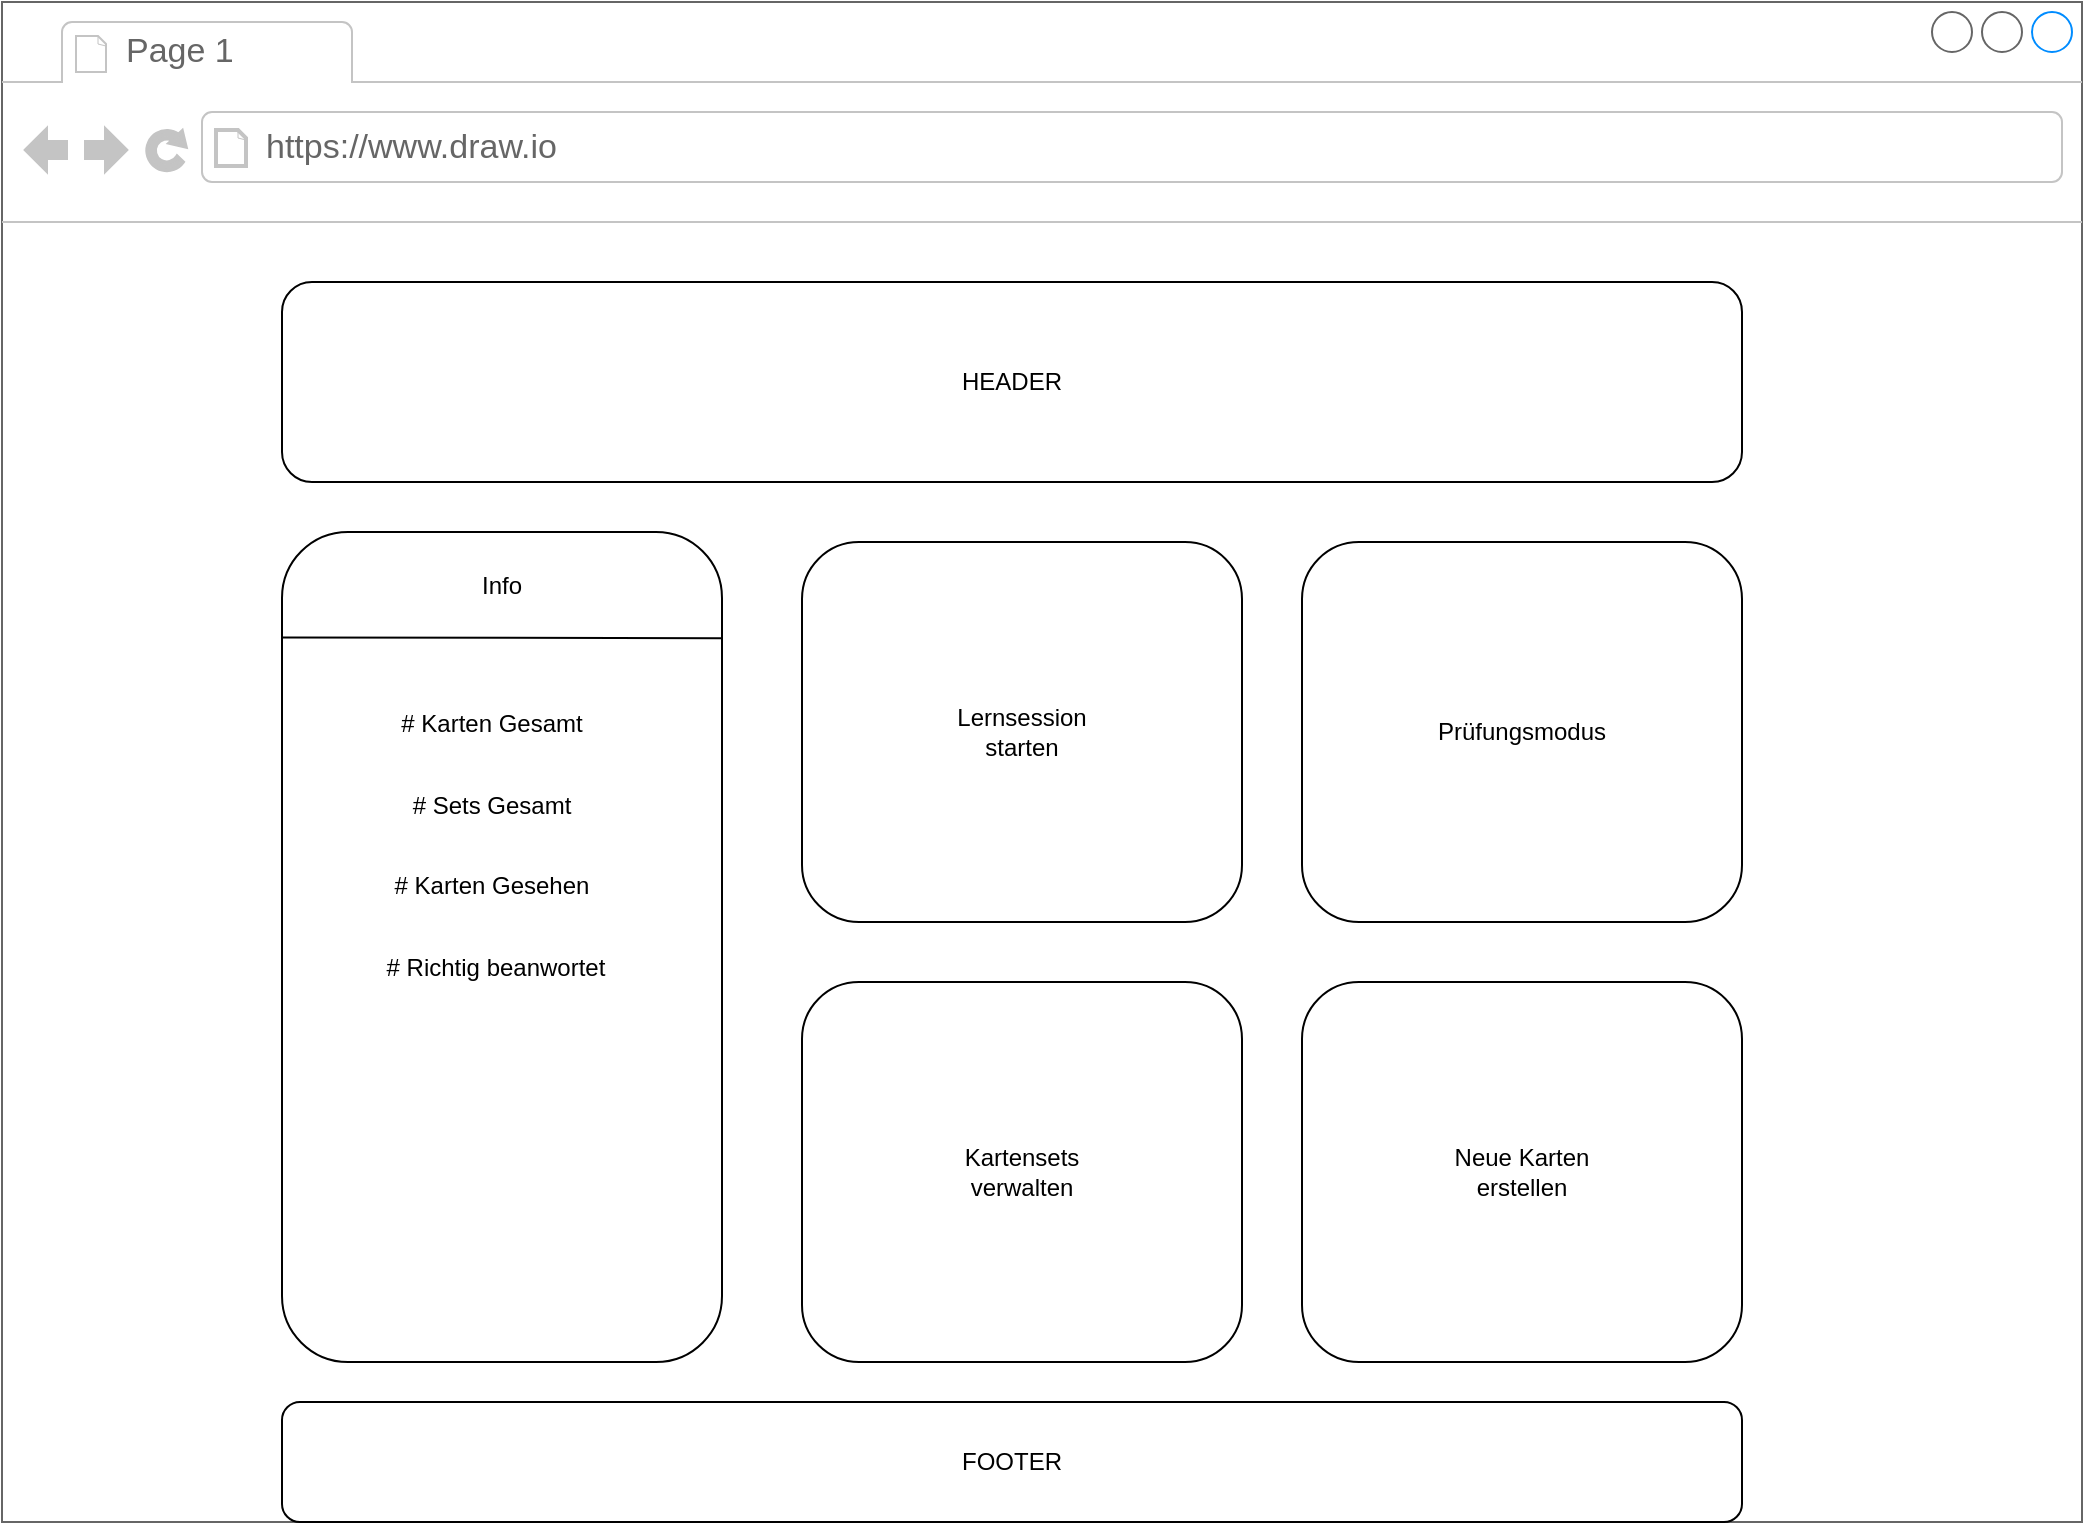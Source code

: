 <mxfile version="28.1.1" pages="11">
  <diagram name="HOME" id="2cc2dc42-3aac-f2a9-1cec-7a8b7cbee084">
    <mxGraphModel dx="2486" dy="876" grid="1" gridSize="10" guides="1" tooltips="1" connect="1" arrows="1" fold="1" page="1" pageScale="1" pageWidth="1100" pageHeight="850" background="#ffffff" math="0" shadow="0">
      <root>
        <mxCell id="0" />
        <mxCell id="1" parent="0" />
        <mxCell id="lS26NjReBYT3FK4ecOSP-8" value="" style="strokeWidth=1;shadow=0;dashed=0;align=center;html=1;shape=mxgraph.mockup.containers.browserWindow;rSize=0;strokeColor=#666666;strokeColor2=#008cff;strokeColor3=#c4c4c4;mainText=,;recursiveResize=0;movable=0;resizable=0;rotatable=0;deletable=0;editable=0;locked=1;connectable=0;" vertex="1" parent="1">
          <mxGeometry x="-1070" y="50" width="1040" height="760" as="geometry" />
        </mxCell>
        <mxCell id="lS26NjReBYT3FK4ecOSP-9" value="Page 1" style="strokeWidth=1;shadow=0;dashed=0;align=center;html=1;shape=mxgraph.mockup.containers.anchor;fontSize=17;fontColor=#666666;align=left;whiteSpace=wrap;" vertex="1" parent="lS26NjReBYT3FK4ecOSP-8">
          <mxGeometry x="60" y="12" width="110" height="26" as="geometry" />
        </mxCell>
        <mxCell id="lS26NjReBYT3FK4ecOSP-10" value="https://www.draw.io" style="strokeWidth=1;shadow=0;dashed=0;align=center;html=1;shape=mxgraph.mockup.containers.anchor;rSize=0;fontSize=17;fontColor=#666666;align=left;" vertex="1" parent="lS26NjReBYT3FK4ecOSP-8">
          <mxGeometry x="130" y="60" width="250" height="26" as="geometry" />
        </mxCell>
        <mxCell id="lS26NjReBYT3FK4ecOSP-11" value="HEADER" style="rounded=1;whiteSpace=wrap;html=1;movable=0;resizable=0;rotatable=0;deletable=0;editable=0;locked=1;connectable=0;" vertex="1" parent="lS26NjReBYT3FK4ecOSP-8">
          <mxGeometry x="140" y="140" width="730" height="100" as="geometry" />
        </mxCell>
        <mxCell id="lS26NjReBYT3FK4ecOSP-12" value="FOOTER" style="rounded=1;whiteSpace=wrap;html=1;movable=0;resizable=0;rotatable=0;deletable=0;editable=0;locked=1;connectable=0;" vertex="1" parent="1">
          <mxGeometry x="-930" y="750" width="730" height="60" as="geometry" />
        </mxCell>
        <mxCell id="WWIaHcj1Z27d5Gn-vPmn-3" value="" style="group;movable=1;resizable=1;rotatable=1;deletable=1;editable=1;locked=0;connectable=1;" vertex="1" connectable="0" parent="1">
          <mxGeometry x="-930" y="315" width="220" height="415" as="geometry" />
        </mxCell>
        <mxCell id="lS26NjReBYT3FK4ecOSP-19" value="" style="rounded=1;whiteSpace=wrap;html=1;" vertex="1" parent="WWIaHcj1Z27d5Gn-vPmn-3">
          <mxGeometry width="220" height="415" as="geometry" />
        </mxCell>
        <mxCell id="lS26NjReBYT3FK4ecOSP-20" value="Info" style="text;html=1;align=center;verticalAlign=middle;whiteSpace=wrap;rounded=0;" vertex="1" parent="WWIaHcj1Z27d5Gn-vPmn-3">
          <mxGeometry x="80" y="12.146" width="60" height="30.366" as="geometry" />
        </mxCell>
        <mxCell id="lS26NjReBYT3FK4ecOSP-21" value="" style="endArrow=none;html=1;rounded=0;entryX=1;entryY=0.128;entryDx=0;entryDy=0;entryPerimeter=0;exitX=0;exitY=0.127;exitDx=0;exitDy=0;exitPerimeter=0;" edge="1" parent="WWIaHcj1Z27d5Gn-vPmn-3" source="lS26NjReBYT3FK4ecOSP-19" target="lS26NjReBYT3FK4ecOSP-19">
          <mxGeometry width="50" height="50" relative="1" as="geometry">
            <mxPoint x="60" y="111.341" as="sourcePoint" />
            <mxPoint x="110" y="60.732" as="targetPoint" />
          </mxGeometry>
        </mxCell>
        <mxCell id="lS26NjReBYT3FK4ecOSP-22" value="# Karten Gesamt" style="text;html=1;align=center;verticalAlign=middle;whiteSpace=wrap;rounded=0;" vertex="1" parent="WWIaHcj1Z27d5Gn-vPmn-3">
          <mxGeometry x="40" y="80.976" width="130" height="30.366" as="geometry" />
        </mxCell>
        <mxCell id="lS26NjReBYT3FK4ecOSP-23" value="# Sets Gesamt" style="text;html=1;align=center;verticalAlign=middle;whiteSpace=wrap;rounded=0;" vertex="1" parent="WWIaHcj1Z27d5Gn-vPmn-3">
          <mxGeometry x="40" y="121.463" width="130" height="30.366" as="geometry" />
        </mxCell>
        <mxCell id="lS26NjReBYT3FK4ecOSP-24" value="# Karten Gesehen" style="text;html=1;align=center;verticalAlign=middle;whiteSpace=wrap;rounded=0;" vertex="1" parent="WWIaHcj1Z27d5Gn-vPmn-3">
          <mxGeometry x="40" y="161.951" width="130" height="30.366" as="geometry" />
        </mxCell>
        <mxCell id="lS26NjReBYT3FK4ecOSP-25" value="# Richtig beanwortet" style="text;html=1;align=center;verticalAlign=middle;whiteSpace=wrap;rounded=0;" vertex="1" parent="WWIaHcj1Z27d5Gn-vPmn-3">
          <mxGeometry x="42" y="202.439" width="130" height="30.366" as="geometry" />
        </mxCell>
        <mxCell id="WWIaHcj1Z27d5Gn-vPmn-2" value="" style="group;movable=1;resizable=1;rotatable=1;deletable=1;editable=1;locked=0;connectable=1;" vertex="1" connectable="0" parent="1">
          <mxGeometry x="-670" y="320" width="470" height="410" as="geometry" />
        </mxCell>
        <mxCell id="lS26NjReBYT3FK4ecOSP-13" value="Lernsession&lt;div&gt;starten&lt;/div&gt;" style="rounded=1;whiteSpace=wrap;html=1;" vertex="1" parent="WWIaHcj1Z27d5Gn-vPmn-2">
          <mxGeometry width="220" height="190" as="geometry" />
        </mxCell>
        <mxCell id="lS26NjReBYT3FK4ecOSP-14" value="Prüfungsmodus" style="rounded=1;whiteSpace=wrap;html=1;" vertex="1" parent="WWIaHcj1Z27d5Gn-vPmn-2">
          <mxGeometry x="250" width="220" height="190" as="geometry" />
        </mxCell>
        <mxCell id="lS26NjReBYT3FK4ecOSP-15" value="Neue Karten&lt;div&gt;erstellen&lt;/div&gt;" style="rounded=1;whiteSpace=wrap;html=1;" vertex="1" parent="WWIaHcj1Z27d5Gn-vPmn-2">
          <mxGeometry x="250" y="220" width="220" height="190" as="geometry" />
        </mxCell>
        <mxCell id="lS26NjReBYT3FK4ecOSP-16" value="Kartensets&lt;div&gt;verwalten&lt;/div&gt;" style="rounded=1;whiteSpace=wrap;html=1;" vertex="1" parent="WWIaHcj1Z27d5Gn-vPmn-2">
          <mxGeometry y="220" width="220" height="190" as="geometry" />
        </mxCell>
      </root>
    </mxGraphModel>
  </diagram>
  <diagram name="LEARN_CHOICE" id="h4WWsDptPAubBa_3dUQs">
    <mxGraphModel dx="2486" dy="876" grid="1" gridSize="10" guides="1" tooltips="1" connect="1" arrows="1" fold="1" page="1" pageScale="1" pageWidth="1100" pageHeight="850" background="#ffffff" math="0" shadow="0">
      <root>
        <mxCell id="g686JJPUqxYWi80olpuL-0" />
        <mxCell id="g686JJPUqxYWi80olpuL-1" parent="g686JJPUqxYWi80olpuL-0" />
        <mxCell id="g686JJPUqxYWi80olpuL-2" value="" style="strokeWidth=1;shadow=0;dashed=0;align=center;html=1;shape=mxgraph.mockup.containers.browserWindow;rSize=0;strokeColor=#666666;strokeColor2=#008cff;strokeColor3=#c4c4c4;mainText=,;recursiveResize=0;movable=0;resizable=0;rotatable=0;deletable=0;editable=0;locked=1;connectable=0;" vertex="1" parent="g686JJPUqxYWi80olpuL-1">
          <mxGeometry x="-1070" y="50" width="1040" height="760" as="geometry" />
        </mxCell>
        <mxCell id="g686JJPUqxYWi80olpuL-3" value="Page 1" style="strokeWidth=1;shadow=0;dashed=0;align=center;html=1;shape=mxgraph.mockup.containers.anchor;fontSize=17;fontColor=#666666;align=left;whiteSpace=wrap;" vertex="1" parent="g686JJPUqxYWi80olpuL-2">
          <mxGeometry x="60" y="12" width="110" height="26" as="geometry" />
        </mxCell>
        <mxCell id="g686JJPUqxYWi80olpuL-4" value="https://www.draw.io" style="strokeWidth=1;shadow=0;dashed=0;align=center;html=1;shape=mxgraph.mockup.containers.anchor;rSize=0;fontSize=17;fontColor=#666666;align=left;" vertex="1" parent="g686JJPUqxYWi80olpuL-2">
          <mxGeometry x="130" y="60" width="250" height="26" as="geometry" />
        </mxCell>
        <mxCell id="g686JJPUqxYWi80olpuL-5" value="HEADER" style="rounded=1;whiteSpace=wrap;html=1;movable=0;resizable=0;rotatable=0;deletable=0;editable=0;locked=1;connectable=0;" vertex="1" parent="g686JJPUqxYWi80olpuL-2">
          <mxGeometry x="140" y="140" width="730" height="100" as="geometry" />
        </mxCell>
        <mxCell id="g686JJPUqxYWi80olpuL-6" value="FOOTER" style="rounded=1;whiteSpace=wrap;html=1;movable=0;resizable=0;rotatable=0;deletable=0;editable=0;locked=1;connectable=0;" vertex="1" parent="g686JJPUqxYWi80olpuL-1">
          <mxGeometry x="-930" y="750" width="730" height="60" as="geometry" />
        </mxCell>
        <mxCell id="g686JJPUqxYWi80olpuL-7" value="" style="group;movable=1;resizable=1;rotatable=1;deletable=1;editable=1;locked=0;connectable=1;" vertex="1" connectable="0" parent="g686JJPUqxYWi80olpuL-1">
          <mxGeometry x="-930" y="315" width="220" height="415" as="geometry" />
        </mxCell>
        <mxCell id="g686JJPUqxYWi80olpuL-8" value="" style="rounded=1;whiteSpace=wrap;html=1;" vertex="1" parent="g686JJPUqxYWi80olpuL-7">
          <mxGeometry width="220" height="415" as="geometry" />
        </mxCell>
        <mxCell id="g686JJPUqxYWi80olpuL-9" value="Info" style="text;html=1;align=center;verticalAlign=middle;whiteSpace=wrap;rounded=0;" vertex="1" parent="g686JJPUqxYWi80olpuL-7">
          <mxGeometry x="80" y="12.146" width="60" height="30.366" as="geometry" />
        </mxCell>
        <mxCell id="g686JJPUqxYWi80olpuL-10" value="" style="endArrow=none;html=1;rounded=0;entryX=1;entryY=0.128;entryDx=0;entryDy=0;entryPerimeter=0;exitX=0;exitY=0.127;exitDx=0;exitDy=0;exitPerimeter=0;" edge="1" parent="g686JJPUqxYWi80olpuL-7" source="g686JJPUqxYWi80olpuL-8" target="g686JJPUqxYWi80olpuL-8">
          <mxGeometry width="50" height="50" relative="1" as="geometry">
            <mxPoint x="60" y="111.341" as="sourcePoint" />
            <mxPoint x="110" y="60.732" as="targetPoint" />
          </mxGeometry>
        </mxCell>
        <mxCell id="g686JJPUqxYWi80olpuL-11" value="Frage 2 / 30" style="text;html=1;align=center;verticalAlign=middle;whiteSpace=wrap;rounded=0;" vertex="1" parent="g686JJPUqxYWi80olpuL-7">
          <mxGeometry x="40" y="80.976" width="130" height="30.366" as="geometry" />
        </mxCell>
        <mxCell id="g686JJPUqxYWi80olpuL-12" value="Set" style="text;html=1;align=center;verticalAlign=middle;whiteSpace=wrap;rounded=0;" vertex="1" parent="g686JJPUqxYWi80olpuL-7">
          <mxGeometry x="40" y="121.463" width="130" height="30.366" as="geometry" />
        </mxCell>
        <mxCell id="g686JJPUqxYWi80olpuL-13" value="# Unbeantwortet" style="text;html=1;align=center;verticalAlign=middle;whiteSpace=wrap;rounded=0;" vertex="1" parent="g686JJPUqxYWi80olpuL-7">
          <mxGeometry x="40" y="161.951" width="130" height="30.366" as="geometry" />
        </mxCell>
        <mxCell id="g686JJPUqxYWi80olpuL-14" value="# Richtig beanwortet" style="text;html=1;align=center;verticalAlign=middle;whiteSpace=wrap;rounded=0;" vertex="1" parent="g686JJPUqxYWi80olpuL-7">
          <mxGeometry x="42" y="202.439" width="130" height="30.366" as="geometry" />
        </mxCell>
        <mxCell id="g686JJPUqxYWi80olpuL-16" value="Frage" style="rounded=1;whiteSpace=wrap;html=1;" vertex="1" parent="g686JJPUqxYWi80olpuL-1">
          <mxGeometry x="-670" y="320" width="470" height="150" as="geometry" />
        </mxCell>
        <mxCell id="x9k2J0o1TWh3pBCUnBWo-0" value="" style="rounded=1;whiteSpace=wrap;html=1;" vertex="1" parent="g686JJPUqxYWi80olpuL-1">
          <mxGeometry x="-670" y="490" width="470" height="240" as="geometry" />
        </mxCell>
        <mxCell id="x9k2J0o1TWh3pBCUnBWo-12" value="Single Choide / Multiple Choice" style="text;html=1;align=center;verticalAlign=middle;whiteSpace=wrap;rounded=0;" vertex="1" parent="g686JJPUqxYWi80olpuL-1">
          <mxGeometry x="-640" y="510" width="170" height="30" as="geometry" />
        </mxCell>
        <mxCell id="x9k2J0o1TWh3pBCUnBWo-11" value="" style="group" vertex="1" connectable="0" parent="g686JJPUqxYWi80olpuL-1">
          <mxGeometry x="-640" y="550" width="410" height="100" as="geometry" />
        </mxCell>
        <mxCell id="x9k2J0o1TWh3pBCUnBWo-2" value="Setting 1" style="text;strokeColor=none;align=left;verticalAlign=middle;spacingLeft=27;spacingRight=10;overflow=hidden;points=[[0,0.5],[1,0.5]];portConstraint=eastwest;rotatable=0;whiteSpace=wrap;html=1;fillColor=none;fontColor=inherit;fontSize=17;" vertex="1" parent="x9k2J0o1TWh3pBCUnBWo-11">
          <mxGeometry width="410" height="25" as="geometry" />
        </mxCell>
        <mxCell id="x9k2J0o1TWh3pBCUnBWo-3" value="" style="shape=ellipse;resizable=0;fillColor=#EEEEEE;strokeColor=#999999;gradientColor=#cccccc;html=1;" vertex="1" parent="x9k2J0o1TWh3pBCUnBWo-2">
          <mxGeometry y="0.5" width="15" height="15" relative="1" as="geometry">
            <mxPoint x="8" y="-7.5" as="offset" />
          </mxGeometry>
        </mxCell>
        <mxCell id="x9k2J0o1TWh3pBCUnBWo-4" value="Setting 2" style="text;strokeColor=none;align=left;verticalAlign=middle;spacingLeft=27;spacingRight=10;overflow=hidden;points=[[0,0.5],[1,0.5]];portConstraint=eastwest;rotatable=0;whiteSpace=wrap;html=1;rSize=5;fillColor=none;fontColor=inherit;fontSize=17;" vertex="1" parent="x9k2J0o1TWh3pBCUnBWo-11">
          <mxGeometry y="25" width="410" height="25" as="geometry" />
        </mxCell>
        <mxCell id="x9k2J0o1TWh3pBCUnBWo-5" value="" style="shape=ellipse;resizable=0;fillColor=#EEEEEE;strokeColor=#999999;gradientColor=#cccccc;html=1;" vertex="1" parent="x9k2J0o1TWh3pBCUnBWo-4">
          <mxGeometry y="0.5" width="15" height="15" relative="1" as="geometry">
            <mxPoint x="8" y="-7.5" as="offset" />
          </mxGeometry>
        </mxCell>
        <mxCell id="x9k2J0o1TWh3pBCUnBWo-6" value="Setting 3" style="text;strokeColor=none;align=left;verticalAlign=middle;spacingLeft=27;spacingRight=10;overflow=hidden;points=[[0,0.5],[1,0.5]];portConstraint=eastwest;rotatable=0;whiteSpace=wrap;html=1;rSize=5;fillColor=none;fontColor=#008CFF;fontSize=17;" vertex="1" parent="x9k2J0o1TWh3pBCUnBWo-11">
          <mxGeometry y="50" width="410" height="25" as="geometry" />
        </mxCell>
        <mxCell id="x9k2J0o1TWh3pBCUnBWo-7" value="" style="shape=ellipse;resizable=0;fillColor=#AAAAAA;gradientColor=#666666;strokeColor=#444444;html=1;" vertex="1" parent="x9k2J0o1TWh3pBCUnBWo-6">
          <mxGeometry y="0.5" width="15" height="15" relative="1" as="geometry">
            <mxPoint x="8" y="-7.5" as="offset" />
          </mxGeometry>
        </mxCell>
        <mxCell id="x9k2J0o1TWh3pBCUnBWo-8" value="" style="shape=ellipse;resizable=0;fillColor=#444444;strokeColor=none;html=1;" vertex="1" parent="x9k2J0o1TWh3pBCUnBWo-7">
          <mxGeometry x="0.2" y="0.2" width="9" height="9" relative="1" as="geometry" />
        </mxCell>
        <mxCell id="x9k2J0o1TWh3pBCUnBWo-9" value="Setting 4" style="text;strokeColor=none;align=left;verticalAlign=middle;spacingLeft=27;spacingRight=10;overflow=hidden;points=[[0,0.5],[1,0.5]];portConstraint=eastwest;rotatable=0;whiteSpace=wrap;html=1;fillColor=none;fontColor=inherit;fontSize=17;" vertex="1" parent="x9k2J0o1TWh3pBCUnBWo-11">
          <mxGeometry y="75" width="410" height="25" as="geometry" />
        </mxCell>
        <mxCell id="x9k2J0o1TWh3pBCUnBWo-10" value="" style="shape=ellipse;resizable=0;fillColor=#EEEEEE;strokeColor=#999999;gradientColor=#cccccc;html=1;" vertex="1" parent="x9k2J0o1TWh3pBCUnBWo-9">
          <mxGeometry y="0.5" width="15" height="15" relative="1" as="geometry">
            <mxPoint x="8" y="-7.5" as="offset" />
          </mxGeometry>
        </mxCell>
        <mxCell id="4YZ_qwDR_xWHJj1B5da3-0" value="Beantworten" style="strokeWidth=1;shadow=0;dashed=0;align=center;html=1;shape=mxgraph.mockup.buttons.button;strokeColor=#666666;fontColor=#ffffff;mainText=;buttonStyle=round;fontSize=17;fontStyle=1;fillColor=#66CC00;whiteSpace=wrap;" vertex="1" parent="g686JJPUqxYWi80olpuL-1">
          <mxGeometry x="-380" y="680" width="150" height="30" as="geometry" />
        </mxCell>
        <mxCell id="4YZ_qwDR_xWHJj1B5da3-1" value="Antwort zeigen" style="strokeWidth=1;shadow=0;dashed=0;align=center;html=1;shape=mxgraph.mockup.buttons.button;strokeColor=#666666;fontColor=#ffffff;mainText=;buttonStyle=round;fontSize=17;fontStyle=1;fillColor=#008cff;whiteSpace=wrap;" vertex="1" parent="g686JJPUqxYWi80olpuL-1">
          <mxGeometry x="-640" y="680" width="150" height="30" as="geometry" />
        </mxCell>
        <mxCell id="4YZ_qwDR_xWHJj1B5da3-2" value="Zurück" style="strokeWidth=1;shadow=0;dashed=0;align=center;html=1;shape=mxgraph.mockup.buttons.button;strokeColor=#666666;fontColor=#000000;mainText=;buttonStyle=round;fontSize=12;fontStyle=1;fillColor=#E6E6E6;whiteSpace=wrap;" vertex="1" parent="g686JJPUqxYWi80olpuL-1">
          <mxGeometry x="-640" y="440" width="110" height="20" as="geometry" />
        </mxCell>
        <mxCell id="4YZ_qwDR_xWHJj1B5da3-3" value="Vor" style="strokeWidth=1;shadow=0;dashed=0;align=center;html=1;shape=mxgraph.mockup.buttons.button;strokeColor=#000000;fontColor=#000000;mainText=;buttonStyle=round;fontSize=12;fontStyle=1;fillColor=#E6E6E6;whiteSpace=wrap;" vertex="1" parent="g686JJPUqxYWi80olpuL-1">
          <mxGeometry x="-340" y="440" width="110" height="20" as="geometry" />
        </mxCell>
      </root>
    </mxGraphModel>
  </diagram>
  <diagram name="LEARN_TEXT_INPUT" id="nEpYVkVKjzSZZLihuepT">
    <mxGraphModel dx="2486" dy="876" grid="1" gridSize="10" guides="1" tooltips="1" connect="1" arrows="1" fold="1" page="1" pageScale="1" pageWidth="1100" pageHeight="850" background="#ffffff" math="0" shadow="0">
      <root>
        <mxCell id="odBjd3KjWxoHz5j5FbnU-0" />
        <mxCell id="odBjd3KjWxoHz5j5FbnU-1" parent="odBjd3KjWxoHz5j5FbnU-0" />
        <mxCell id="odBjd3KjWxoHz5j5FbnU-2" value="" style="strokeWidth=1;shadow=0;dashed=0;align=center;html=1;shape=mxgraph.mockup.containers.browserWindow;rSize=0;strokeColor=#666666;strokeColor2=#008cff;strokeColor3=#c4c4c4;mainText=,;recursiveResize=0;movable=0;resizable=0;rotatable=0;deletable=0;editable=0;locked=1;connectable=0;" vertex="1" parent="odBjd3KjWxoHz5j5FbnU-1">
          <mxGeometry x="-1070" y="50" width="1040" height="760" as="geometry" />
        </mxCell>
        <mxCell id="odBjd3KjWxoHz5j5FbnU-3" value="Page 1" style="strokeWidth=1;shadow=0;dashed=0;align=center;html=1;shape=mxgraph.mockup.containers.anchor;fontSize=17;fontColor=#666666;align=left;whiteSpace=wrap;" vertex="1" parent="odBjd3KjWxoHz5j5FbnU-2">
          <mxGeometry x="60" y="12" width="110" height="26" as="geometry" />
        </mxCell>
        <mxCell id="odBjd3KjWxoHz5j5FbnU-4" value="https://www.draw.io" style="strokeWidth=1;shadow=0;dashed=0;align=center;html=1;shape=mxgraph.mockup.containers.anchor;rSize=0;fontSize=17;fontColor=#666666;align=left;" vertex="1" parent="odBjd3KjWxoHz5j5FbnU-2">
          <mxGeometry x="130" y="60" width="250" height="26" as="geometry" />
        </mxCell>
        <mxCell id="odBjd3KjWxoHz5j5FbnU-5" value="HEADER" style="rounded=1;whiteSpace=wrap;html=1;movable=0;resizable=0;rotatable=0;deletable=0;editable=0;locked=1;connectable=0;" vertex="1" parent="odBjd3KjWxoHz5j5FbnU-2">
          <mxGeometry x="140" y="140" width="730" height="100" as="geometry" />
        </mxCell>
        <mxCell id="odBjd3KjWxoHz5j5FbnU-6" value="FOOTER" style="rounded=1;whiteSpace=wrap;html=1;movable=0;resizable=0;rotatable=0;deletable=0;editable=0;locked=1;connectable=0;" vertex="1" parent="odBjd3KjWxoHz5j5FbnU-1">
          <mxGeometry x="-930" y="750" width="730" height="60" as="geometry" />
        </mxCell>
        <mxCell id="odBjd3KjWxoHz5j5FbnU-7" value="" style="group;movable=1;resizable=1;rotatable=1;deletable=1;editable=1;locked=0;connectable=1;" vertex="1" connectable="0" parent="odBjd3KjWxoHz5j5FbnU-1">
          <mxGeometry x="-930" y="315" width="220" height="415" as="geometry" />
        </mxCell>
        <mxCell id="odBjd3KjWxoHz5j5FbnU-8" value="" style="rounded=1;whiteSpace=wrap;html=1;" vertex="1" parent="odBjd3KjWxoHz5j5FbnU-7">
          <mxGeometry width="220" height="415" as="geometry" />
        </mxCell>
        <mxCell id="odBjd3KjWxoHz5j5FbnU-9" value="Info" style="text;html=1;align=center;verticalAlign=middle;whiteSpace=wrap;rounded=0;" vertex="1" parent="odBjd3KjWxoHz5j5FbnU-7">
          <mxGeometry x="80" y="12.146" width="60" height="30.366" as="geometry" />
        </mxCell>
        <mxCell id="odBjd3KjWxoHz5j5FbnU-10" value="" style="endArrow=none;html=1;rounded=0;entryX=1;entryY=0.128;entryDx=0;entryDy=0;entryPerimeter=0;exitX=0;exitY=0.127;exitDx=0;exitDy=0;exitPerimeter=0;" edge="1" parent="odBjd3KjWxoHz5j5FbnU-7" source="odBjd3KjWxoHz5j5FbnU-8" target="odBjd3KjWxoHz5j5FbnU-8">
          <mxGeometry width="50" height="50" relative="1" as="geometry">
            <mxPoint x="60" y="111.341" as="sourcePoint" />
            <mxPoint x="110" y="60.732" as="targetPoint" />
          </mxGeometry>
        </mxCell>
        <mxCell id="odBjd3KjWxoHz5j5FbnU-11" value="Frage 2 / 30" style="text;html=1;align=center;verticalAlign=middle;whiteSpace=wrap;rounded=0;" vertex="1" parent="odBjd3KjWxoHz5j5FbnU-7">
          <mxGeometry x="40" y="80.976" width="130" height="30.366" as="geometry" />
        </mxCell>
        <mxCell id="odBjd3KjWxoHz5j5FbnU-12" value="Set" style="text;html=1;align=center;verticalAlign=middle;whiteSpace=wrap;rounded=0;" vertex="1" parent="odBjd3KjWxoHz5j5FbnU-7">
          <mxGeometry x="40" y="121.463" width="130" height="30.366" as="geometry" />
        </mxCell>
        <mxCell id="odBjd3KjWxoHz5j5FbnU-13" value="# Unbeantwortet" style="text;html=1;align=center;verticalAlign=middle;whiteSpace=wrap;rounded=0;" vertex="1" parent="odBjd3KjWxoHz5j5FbnU-7">
          <mxGeometry x="40" y="161.951" width="130" height="30.366" as="geometry" />
        </mxCell>
        <mxCell id="odBjd3KjWxoHz5j5FbnU-14" value="# Richtig beanwortet" style="text;html=1;align=center;verticalAlign=middle;whiteSpace=wrap;rounded=0;" vertex="1" parent="odBjd3KjWxoHz5j5FbnU-7">
          <mxGeometry x="42" y="202.439" width="130" height="30.366" as="geometry" />
        </mxCell>
        <mxCell id="odBjd3KjWxoHz5j5FbnU-15" value="Frage" style="rounded=1;whiteSpace=wrap;html=1;" vertex="1" parent="odBjd3KjWxoHz5j5FbnU-1">
          <mxGeometry x="-670" y="320" width="470" height="150" as="geometry" />
        </mxCell>
        <mxCell id="odBjd3KjWxoHz5j5FbnU-16" value="" style="rounded=1;whiteSpace=wrap;html=1;" vertex="1" parent="odBjd3KjWxoHz5j5FbnU-1">
          <mxGeometry x="-670" y="490" width="470" height="240" as="geometry" />
        </mxCell>
        <mxCell id="odBjd3KjWxoHz5j5FbnU-17" value="Text Input" style="text;html=1;align=center;verticalAlign=middle;whiteSpace=wrap;rounded=0;" vertex="1" parent="odBjd3KjWxoHz5j5FbnU-1">
          <mxGeometry x="-640" y="510" width="70" height="30" as="geometry" />
        </mxCell>
        <mxCell id="odBjd3KjWxoHz5j5FbnU-28" value="Beantworten" style="strokeWidth=1;shadow=0;dashed=0;align=center;html=1;shape=mxgraph.mockup.buttons.button;strokeColor=#666666;fontColor=#ffffff;mainText=;buttonStyle=round;fontSize=17;fontStyle=1;fillColor=#66CC00;whiteSpace=wrap;" vertex="1" parent="odBjd3KjWxoHz5j5FbnU-1">
          <mxGeometry x="-380" y="680" width="150" height="30" as="geometry" />
        </mxCell>
        <mxCell id="odBjd3KjWxoHz5j5FbnU-29" value="Antwort zeigen" style="strokeWidth=1;shadow=0;dashed=0;align=center;html=1;shape=mxgraph.mockup.buttons.button;strokeColor=#666666;fontColor=#ffffff;mainText=;buttonStyle=round;fontSize=17;fontStyle=1;fillColor=#008cff;whiteSpace=wrap;" vertex="1" parent="odBjd3KjWxoHz5j5FbnU-1">
          <mxGeometry x="-640" y="680" width="150" height="30" as="geometry" />
        </mxCell>
        <mxCell id="odBjd3KjWxoHz5j5FbnU-30" value="Zurück" style="strokeWidth=1;shadow=0;dashed=0;align=center;html=1;shape=mxgraph.mockup.buttons.button;strokeColor=#666666;fontColor=#000000;mainText=;buttonStyle=round;fontSize=12;fontStyle=1;fillColor=#E6E6E6;whiteSpace=wrap;" vertex="1" parent="odBjd3KjWxoHz5j5FbnU-1">
          <mxGeometry x="-640" y="440" width="110" height="20" as="geometry" />
        </mxCell>
        <mxCell id="odBjd3KjWxoHz5j5FbnU-31" value="Vor" style="strokeWidth=1;shadow=0;dashed=0;align=center;html=1;shape=mxgraph.mockup.buttons.button;strokeColor=#000000;fontColor=#000000;mainText=;buttonStyle=round;fontSize=12;fontStyle=1;fillColor=#E6E6E6;whiteSpace=wrap;" vertex="1" parent="odBjd3KjWxoHz5j5FbnU-1">
          <mxGeometry x="-340" y="440" width="110" height="20" as="geometry" />
        </mxCell>
        <mxCell id="AyLFzLLLBsfagyZSegvA-0" value="" style="rounded=0;whiteSpace=wrap;html=1;fillColor=#f5f5f5;fontColor=#333333;strokeColor=#666666;" vertex="1" parent="odBjd3KjWxoHz5j5FbnU-1">
          <mxGeometry x="-640" y="550" width="410" height="30" as="geometry" />
        </mxCell>
      </root>
    </mxGraphModel>
  </diagram>
  <diagram name="EXAM" id="VDM8zCTGqV6Vmpzvn3Ji">
    <mxGraphModel dx="2486" dy="876" grid="1" gridSize="10" guides="1" tooltips="1" connect="1" arrows="1" fold="1" page="1" pageScale="1" pageWidth="1100" pageHeight="850" background="#ffffff" math="0" shadow="0">
      <root>
        <mxCell id="-BpMDB9bcqknDMVPrAjm-0" />
        <mxCell id="-BpMDB9bcqknDMVPrAjm-1" parent="-BpMDB9bcqknDMVPrAjm-0" />
        <mxCell id="-BpMDB9bcqknDMVPrAjm-2" value="" style="strokeWidth=1;shadow=0;dashed=0;align=center;html=1;shape=mxgraph.mockup.containers.browserWindow;rSize=0;strokeColor=#666666;strokeColor2=#008cff;strokeColor3=#c4c4c4;mainText=,;recursiveResize=0;movable=0;resizable=0;rotatable=0;deletable=0;editable=0;locked=1;connectable=0;" vertex="1" parent="-BpMDB9bcqknDMVPrAjm-1">
          <mxGeometry x="-1070" y="50" width="1040" height="760" as="geometry" />
        </mxCell>
        <mxCell id="-BpMDB9bcqknDMVPrAjm-3" value="Page 1" style="strokeWidth=1;shadow=0;dashed=0;align=center;html=1;shape=mxgraph.mockup.containers.anchor;fontSize=17;fontColor=#666666;align=left;whiteSpace=wrap;" vertex="1" parent="-BpMDB9bcqknDMVPrAjm-2">
          <mxGeometry x="60" y="12" width="110" height="26" as="geometry" />
        </mxCell>
        <mxCell id="-BpMDB9bcqknDMVPrAjm-4" value="https://www.draw.io" style="strokeWidth=1;shadow=0;dashed=0;align=center;html=1;shape=mxgraph.mockup.containers.anchor;rSize=0;fontSize=17;fontColor=#666666;align=left;" vertex="1" parent="-BpMDB9bcqknDMVPrAjm-2">
          <mxGeometry x="130" y="60" width="250" height="26" as="geometry" />
        </mxCell>
        <mxCell id="-BpMDB9bcqknDMVPrAjm-5" value="HEADER" style="rounded=1;whiteSpace=wrap;html=1;movable=0;resizable=0;rotatable=0;deletable=0;editable=0;locked=1;connectable=0;" vertex="1" parent="-BpMDB9bcqknDMVPrAjm-2">
          <mxGeometry x="140" y="140" width="730" height="100" as="geometry" />
        </mxCell>
        <mxCell id="-BpMDB9bcqknDMVPrAjm-6" value="FOOTER" style="rounded=1;whiteSpace=wrap;html=1;movable=0;resizable=0;rotatable=0;deletable=0;editable=0;locked=1;connectable=0;" vertex="1" parent="-BpMDB9bcqknDMVPrAjm-1">
          <mxGeometry x="-930" y="750" width="730" height="60" as="geometry" />
        </mxCell>
        <mxCell id="-BpMDB9bcqknDMVPrAjm-7" value="" style="group;movable=1;resizable=1;rotatable=1;deletable=1;editable=1;locked=0;connectable=1;" vertex="1" connectable="0" parent="-BpMDB9bcqknDMVPrAjm-1">
          <mxGeometry x="-930" y="315" width="220" height="415" as="geometry" />
        </mxCell>
        <mxCell id="-BpMDB9bcqknDMVPrAjm-8" value="" style="rounded=1;whiteSpace=wrap;html=1;" vertex="1" parent="-BpMDB9bcqknDMVPrAjm-7">
          <mxGeometry width="220" height="415" as="geometry" />
        </mxCell>
        <mxCell id="-BpMDB9bcqknDMVPrAjm-9" value="Info" style="text;html=1;align=center;verticalAlign=middle;whiteSpace=wrap;rounded=0;" vertex="1" parent="-BpMDB9bcqknDMVPrAjm-7">
          <mxGeometry x="80" y="12.146" width="60" height="30.366" as="geometry" />
        </mxCell>
        <mxCell id="-BpMDB9bcqknDMVPrAjm-10" value="" style="endArrow=none;html=1;rounded=0;entryX=1;entryY=0.128;entryDx=0;entryDy=0;entryPerimeter=0;exitX=0;exitY=0.127;exitDx=0;exitDy=0;exitPerimeter=0;" edge="1" parent="-BpMDB9bcqknDMVPrAjm-7" source="-BpMDB9bcqknDMVPrAjm-8" target="-BpMDB9bcqknDMVPrAjm-8">
          <mxGeometry width="50" height="50" relative="1" as="geometry">
            <mxPoint x="60" y="111.341" as="sourcePoint" />
            <mxPoint x="110" y="60.732" as="targetPoint" />
          </mxGeometry>
        </mxCell>
        <mxCell id="-BpMDB9bcqknDMVPrAjm-11" value="Frage 2 / 30" style="text;html=1;align=center;verticalAlign=middle;whiteSpace=wrap;rounded=0;" vertex="1" parent="-BpMDB9bcqknDMVPrAjm-7">
          <mxGeometry x="40" y="80.976" width="130" height="30.366" as="geometry" />
        </mxCell>
        <mxCell id="-BpMDB9bcqknDMVPrAjm-12" value="Set" style="text;html=1;align=center;verticalAlign=middle;whiteSpace=wrap;rounded=0;" vertex="1" parent="-BpMDB9bcqknDMVPrAjm-7">
          <mxGeometry x="40" y="121.463" width="130" height="30.366" as="geometry" />
        </mxCell>
        <mxCell id="-BpMDB9bcqknDMVPrAjm-13" value="Restzeit: 24:40" style="text;html=1;align=center;verticalAlign=middle;whiteSpace=wrap;rounded=0;" vertex="1" parent="-BpMDB9bcqknDMVPrAjm-7">
          <mxGeometry x="40" y="161.951" width="130" height="30.366" as="geometry" />
        </mxCell>
        <mxCell id="00AVGnOC-NmgCUUlpxsD-7" value="# Unbeantwortet" style="text;html=1;align=center;verticalAlign=middle;whiteSpace=wrap;rounded=0;" vertex="1" parent="-BpMDB9bcqknDMVPrAjm-7">
          <mxGeometry x="40" y="207.5" width="130" height="30.366" as="geometry" />
        </mxCell>
        <mxCell id="-BpMDB9bcqknDMVPrAjm-15" value="Frage" style="rounded=1;whiteSpace=wrap;html=1;" vertex="1" parent="-BpMDB9bcqknDMVPrAjm-1">
          <mxGeometry x="-670" y="320" width="470" height="150" as="geometry" />
        </mxCell>
        <mxCell id="-BpMDB9bcqknDMVPrAjm-16" value="" style="rounded=1;whiteSpace=wrap;html=1;" vertex="1" parent="-BpMDB9bcqknDMVPrAjm-1">
          <mxGeometry x="-670" y="490" width="470" height="240" as="geometry" />
        </mxCell>
        <mxCell id="-BpMDB9bcqknDMVPrAjm-17" value="Text Input / Choice" style="text;html=1;align=center;verticalAlign=middle;whiteSpace=wrap;rounded=0;" vertex="1" parent="-BpMDB9bcqknDMVPrAjm-1">
          <mxGeometry x="-640" y="510" width="120" height="30" as="geometry" />
        </mxCell>
        <mxCell id="-BpMDB9bcqknDMVPrAjm-18" value="Beantworten" style="strokeWidth=1;shadow=0;dashed=0;align=center;html=1;shape=mxgraph.mockup.buttons.button;strokeColor=#666666;fontColor=#ffffff;mainText=;buttonStyle=round;fontSize=17;fontStyle=1;fillColor=#66CC00;whiteSpace=wrap;" vertex="1" parent="-BpMDB9bcqknDMVPrAjm-1">
          <mxGeometry x="-380" y="680" width="150" height="30" as="geometry" />
        </mxCell>
        <mxCell id="-BpMDB9bcqknDMVPrAjm-20" value="Zurück" style="strokeWidth=1;shadow=0;dashed=0;align=center;html=1;shape=mxgraph.mockup.buttons.button;strokeColor=#666666;fontColor=#000000;mainText=;buttonStyle=round;fontSize=12;fontStyle=1;fillColor=#E6E6E6;whiteSpace=wrap;" vertex="1" parent="-BpMDB9bcqknDMVPrAjm-1">
          <mxGeometry x="-640" y="440" width="110" height="20" as="geometry" />
        </mxCell>
        <mxCell id="-BpMDB9bcqknDMVPrAjm-21" value="Vor" style="strokeWidth=1;shadow=0;dashed=0;align=center;html=1;shape=mxgraph.mockup.buttons.button;strokeColor=#000000;fontColor=#000000;mainText=;buttonStyle=round;fontSize=12;fontStyle=1;fillColor=#E6E6E6;whiteSpace=wrap;" vertex="1" parent="-BpMDB9bcqknDMVPrAjm-1">
          <mxGeometry x="-340" y="440" width="110" height="20" as="geometry" />
        </mxCell>
        <mxCell id="-BpMDB9bcqknDMVPrAjm-22" value="" style="rounded=0;whiteSpace=wrap;html=1;fillColor=#f5f5f5;fontColor=#333333;strokeColor=#666666;" vertex="1" parent="-BpMDB9bcqknDMVPrAjm-1">
          <mxGeometry x="-640" y="550" width="410" height="30" as="geometry" />
        </mxCell>
      </root>
    </mxGraphModel>
  </diagram>
  <diagram name="RESULT" id="zPE_jK8hhUrW4Esqch5E">
    <mxGraphModel dx="2486" dy="876" grid="1" gridSize="10" guides="1" tooltips="1" connect="1" arrows="1" fold="1" page="1" pageScale="1" pageWidth="1100" pageHeight="850" background="#ffffff" math="0" shadow="0">
      <root>
        <mxCell id="PD2BTKRJf3DzSjDTC1I9-0" />
        <mxCell id="PD2BTKRJf3DzSjDTC1I9-1" parent="PD2BTKRJf3DzSjDTC1I9-0" />
        <mxCell id="PD2BTKRJf3DzSjDTC1I9-2" value="" style="strokeWidth=1;shadow=0;dashed=0;align=center;html=1;shape=mxgraph.mockup.containers.browserWindow;rSize=0;strokeColor=#666666;strokeColor2=#008cff;strokeColor3=#c4c4c4;mainText=,;recursiveResize=0;movable=0;resizable=0;rotatable=0;deletable=0;editable=0;locked=1;connectable=0;" vertex="1" parent="PD2BTKRJf3DzSjDTC1I9-1">
          <mxGeometry x="-1070" y="50" width="1040" height="760" as="geometry" />
        </mxCell>
        <mxCell id="PD2BTKRJf3DzSjDTC1I9-3" value="Page 1" style="strokeWidth=1;shadow=0;dashed=0;align=center;html=1;shape=mxgraph.mockup.containers.anchor;fontSize=17;fontColor=#666666;align=left;whiteSpace=wrap;" vertex="1" parent="PD2BTKRJf3DzSjDTC1I9-2">
          <mxGeometry x="60" y="12" width="110" height="26" as="geometry" />
        </mxCell>
        <mxCell id="PD2BTKRJf3DzSjDTC1I9-4" value="https://www.draw.io" style="strokeWidth=1;shadow=0;dashed=0;align=center;html=1;shape=mxgraph.mockup.containers.anchor;rSize=0;fontSize=17;fontColor=#666666;align=left;" vertex="1" parent="PD2BTKRJf3DzSjDTC1I9-2">
          <mxGeometry x="130" y="60" width="250" height="26" as="geometry" />
        </mxCell>
        <mxCell id="PD2BTKRJf3DzSjDTC1I9-5" value="HEADER" style="rounded=1;whiteSpace=wrap;html=1;movable=0;resizable=0;rotatable=0;deletable=0;editable=0;locked=1;connectable=0;" vertex="1" parent="PD2BTKRJf3DzSjDTC1I9-2">
          <mxGeometry x="140" y="140" width="730" height="100" as="geometry" />
        </mxCell>
        <mxCell id="PD2BTKRJf3DzSjDTC1I9-6" value="FOOTER" style="rounded=1;whiteSpace=wrap;html=1;movable=0;resizable=0;rotatable=0;deletable=0;editable=0;locked=1;connectable=0;" vertex="1" parent="PD2BTKRJf3DzSjDTC1I9-1">
          <mxGeometry x="-930" y="750" width="730" height="60" as="geometry" />
        </mxCell>
        <mxCell id="PD2BTKRJf3DzSjDTC1I9-7" value="" style="group;movable=1;resizable=1;rotatable=1;deletable=1;editable=1;locked=0;connectable=1;" vertex="1" connectable="0" parent="PD2BTKRJf3DzSjDTC1I9-1">
          <mxGeometry x="-930" y="315" width="220" height="415" as="geometry" />
        </mxCell>
        <mxCell id="PD2BTKRJf3DzSjDTC1I9-8" value="" style="rounded=1;whiteSpace=wrap;html=1;" vertex="1" parent="PD2BTKRJf3DzSjDTC1I9-7">
          <mxGeometry width="220" height="415" as="geometry" />
        </mxCell>
        <mxCell id="PD2BTKRJf3DzSjDTC1I9-9" value="Info" style="text;html=1;align=center;verticalAlign=middle;whiteSpace=wrap;rounded=0;" vertex="1" parent="PD2BTKRJf3DzSjDTC1I9-7">
          <mxGeometry x="80" y="12.146" width="60" height="30.366" as="geometry" />
        </mxCell>
        <mxCell id="PD2BTKRJf3DzSjDTC1I9-10" value="" style="endArrow=none;html=1;rounded=0;entryX=1;entryY=0.128;entryDx=0;entryDy=0;entryPerimeter=0;exitX=0;exitY=0.127;exitDx=0;exitDy=0;exitPerimeter=0;" edge="1" parent="PD2BTKRJf3DzSjDTC1I9-7" source="PD2BTKRJf3DzSjDTC1I9-8" target="PD2BTKRJf3DzSjDTC1I9-8">
          <mxGeometry width="50" height="50" relative="1" as="geometry">
            <mxPoint x="60" y="111.341" as="sourcePoint" />
            <mxPoint x="110" y="60.732" as="targetPoint" />
          </mxGeometry>
        </mxCell>
        <mxCell id="PD2BTKRJf3DzSjDTC1I9-11" value="Frage 2 / 30" style="text;html=1;align=center;verticalAlign=middle;whiteSpace=wrap;rounded=0;" vertex="1" parent="PD2BTKRJf3DzSjDTC1I9-7">
          <mxGeometry x="40" y="80.976" width="130" height="30.366" as="geometry" />
        </mxCell>
        <mxCell id="PD2BTKRJf3DzSjDTC1I9-12" value="Set" style="text;html=1;align=center;verticalAlign=middle;whiteSpace=wrap;rounded=0;" vertex="1" parent="PD2BTKRJf3DzSjDTC1I9-7">
          <mxGeometry x="40" y="121.463" width="130" height="30.366" as="geometry" />
        </mxCell>
        <mxCell id="PD2BTKRJf3DzSjDTC1I9-13" value="Restzeit: 24:40" style="text;html=1;align=center;verticalAlign=middle;whiteSpace=wrap;rounded=0;" vertex="1" parent="PD2BTKRJf3DzSjDTC1I9-7">
          <mxGeometry x="40" y="161.951" width="130" height="30.366" as="geometry" />
        </mxCell>
        <mxCell id="PD2BTKRJf3DzSjDTC1I9-14" value="# Unbeantwortet" style="text;html=1;align=center;verticalAlign=middle;whiteSpace=wrap;rounded=0;" vertex="1" parent="PD2BTKRJf3DzSjDTC1I9-7">
          <mxGeometry x="40" y="207.5" width="130" height="30.366" as="geometry" />
        </mxCell>
        <mxCell id="PD2BTKRJf3DzSjDTC1I9-16" value="" style="rounded=1;whiteSpace=wrap;html=1;" vertex="1" parent="PD2BTKRJf3DzSjDTC1I9-1">
          <mxGeometry x="-670" y="320" width="470" height="410" as="geometry" />
        </mxCell>
        <mxCell id="PD2BTKRJf3DzSjDTC1I9-18" value="HOME" style="strokeWidth=1;shadow=0;dashed=0;align=center;html=1;shape=mxgraph.mockup.buttons.button;strokeColor=#666666;fontColor=#ffffff;mainText=;buttonStyle=round;fontSize=17;fontStyle=1;fillColor=#3399FF;whiteSpace=wrap;" vertex="1" parent="PD2BTKRJf3DzSjDTC1I9-1">
          <mxGeometry x="-390" y="680" width="150" height="30" as="geometry" />
        </mxCell>
        <mxCell id="oatctcP3bZ7xP1_uQguT-1" value="&lt;h1 style=&quot;margin-top: 0px;&quot;&gt;Ergebnis&lt;/h1&gt;&lt;p&gt;Lorem ipsum dolor sit amet, consectetur adipisicing elit, sed do eiusmod tempor incididunt ut labore et dolore magna aliqua.&lt;/p&gt;" style="text;html=1;whiteSpace=wrap;overflow=hidden;rounded=0;" vertex="1" parent="PD2BTKRJf3DzSjDTC1I9-1">
          <mxGeometry x="-630" y="360" width="390" height="240" as="geometry" />
        </mxCell>
        <mxCell id="oatctcP3bZ7xP1_uQguT-2" value="" style="verticalLabelPosition=bottom;shadow=0;dashed=0;align=center;html=1;verticalAlign=top;strokeWidth=1;shape=mxgraph.mockup.misc.rating;strokeColor=#999999;fillColor=#ffff00;emptyFillColor=#ffffff;grade=4;ratingScale=5;ratingStyle=star;" vertex="1" parent="PD2BTKRJf3DzSjDTC1I9-1">
          <mxGeometry x="-547" y="540" width="225" height="30" as="geometry" />
        </mxCell>
      </root>
    </mxGraphModel>
  </diagram>
  <diagram name="NEW_QUESTION" id="y7ypmUq-Bwz22MH6BIc8">
    <mxGraphModel dx="2255" dy="730" grid="1" gridSize="10" guides="1" tooltips="1" connect="1" arrows="1" fold="1" page="1" pageScale="1" pageWidth="1100" pageHeight="850" background="#ffffff" math="0" shadow="0">
      <root>
        <mxCell id="MtFgXcH5gOyGhFEFX8FG-0" />
        <mxCell id="MtFgXcH5gOyGhFEFX8FG-1" parent="MtFgXcH5gOyGhFEFX8FG-0" />
        <mxCell id="MtFgXcH5gOyGhFEFX8FG-2" value="" style="strokeWidth=1;shadow=0;dashed=0;align=center;html=1;shape=mxgraph.mockup.containers.browserWindow;rSize=0;strokeColor=#666666;strokeColor2=#008cff;strokeColor3=#c4c4c4;mainText=,;recursiveResize=0;movable=0;resizable=0;rotatable=0;deletable=0;editable=0;locked=1;connectable=0;" vertex="1" parent="MtFgXcH5gOyGhFEFX8FG-1">
          <mxGeometry x="-1070" y="50" width="1040" height="760" as="geometry" />
        </mxCell>
        <mxCell id="MtFgXcH5gOyGhFEFX8FG-3" value="Page 1" style="strokeWidth=1;shadow=0;dashed=0;align=center;html=1;shape=mxgraph.mockup.containers.anchor;fontSize=17;fontColor=#666666;align=left;whiteSpace=wrap;" vertex="1" parent="MtFgXcH5gOyGhFEFX8FG-2">
          <mxGeometry x="60" y="12" width="110" height="26" as="geometry" />
        </mxCell>
        <mxCell id="MtFgXcH5gOyGhFEFX8FG-4" value="https://www.draw.io" style="strokeWidth=1;shadow=0;dashed=0;align=center;html=1;shape=mxgraph.mockup.containers.anchor;rSize=0;fontSize=17;fontColor=#666666;align=left;" vertex="1" parent="MtFgXcH5gOyGhFEFX8FG-2">
          <mxGeometry x="130" y="60" width="250" height="26" as="geometry" />
        </mxCell>
        <mxCell id="MtFgXcH5gOyGhFEFX8FG-5" value="HEADER" style="rounded=1;whiteSpace=wrap;html=1;movable=0;resizable=0;rotatable=0;deletable=0;editable=0;locked=1;connectable=0;" vertex="1" parent="MtFgXcH5gOyGhFEFX8FG-2">
          <mxGeometry x="140" y="140" width="730" height="100" as="geometry" />
        </mxCell>
        <mxCell id="MtFgXcH5gOyGhFEFX8FG-6" value="FOOTER" style="rounded=1;whiteSpace=wrap;html=1;movable=0;resizable=0;rotatable=0;deletable=0;editable=0;locked=1;connectable=0;" vertex="1" parent="MtFgXcH5gOyGhFEFX8FG-1">
          <mxGeometry x="-930" y="750" width="730" height="60" as="geometry" />
        </mxCell>
        <mxCell id="MtFgXcH5gOyGhFEFX8FG-7" value="" style="group;movable=1;resizable=1;rotatable=1;deletable=1;editable=1;locked=0;connectable=1;" vertex="1" connectable="0" parent="MtFgXcH5gOyGhFEFX8FG-1">
          <mxGeometry x="-930" y="315" width="220" height="415" as="geometry" />
        </mxCell>
        <mxCell id="MtFgXcH5gOyGhFEFX8FG-8" value="" style="rounded=1;whiteSpace=wrap;html=1;" vertex="1" parent="MtFgXcH5gOyGhFEFX8FG-7">
          <mxGeometry width="220" height="415" as="geometry" />
        </mxCell>
        <mxCell id="MtFgXcH5gOyGhFEFX8FG-9" value="Info" style="text;html=1;align=center;verticalAlign=middle;whiteSpace=wrap;rounded=0;" vertex="1" parent="MtFgXcH5gOyGhFEFX8FG-7">
          <mxGeometry x="80" y="12.146" width="60" height="30.366" as="geometry" />
        </mxCell>
        <mxCell id="MtFgXcH5gOyGhFEFX8FG-10" value="" style="endArrow=none;html=1;rounded=0;entryX=1;entryY=0.128;entryDx=0;entryDy=0;entryPerimeter=0;exitX=0;exitY=0.127;exitDx=0;exitDy=0;exitPerimeter=0;" edge="1" parent="MtFgXcH5gOyGhFEFX8FG-7" source="MtFgXcH5gOyGhFEFX8FG-8" target="MtFgXcH5gOyGhFEFX8FG-8">
          <mxGeometry width="50" height="50" relative="1" as="geometry">
            <mxPoint x="60" y="111.341" as="sourcePoint" />
            <mxPoint x="110" y="60.732" as="targetPoint" />
          </mxGeometry>
        </mxCell>
        <mxCell id="MtFgXcH5gOyGhFEFX8FG-11" value="Frage 2 / 30" style="text;html=1;align=center;verticalAlign=middle;whiteSpace=wrap;rounded=0;" vertex="1" parent="MtFgXcH5gOyGhFEFX8FG-7">
          <mxGeometry x="40" y="80.976" width="130" height="30.366" as="geometry" />
        </mxCell>
        <mxCell id="MtFgXcH5gOyGhFEFX8FG-12" value="Set" style="text;html=1;align=center;verticalAlign=middle;whiteSpace=wrap;rounded=0;" vertex="1" parent="MtFgXcH5gOyGhFEFX8FG-7">
          <mxGeometry x="40" y="121.463" width="130" height="30.366" as="geometry" />
        </mxCell>
        <mxCell id="MtFgXcH5gOyGhFEFX8FG-13" value="Restzeit: 24:40" style="text;html=1;align=center;verticalAlign=middle;whiteSpace=wrap;rounded=0;" vertex="1" parent="MtFgXcH5gOyGhFEFX8FG-7">
          <mxGeometry x="40" y="161.951" width="130" height="30.366" as="geometry" />
        </mxCell>
        <mxCell id="MtFgXcH5gOyGhFEFX8FG-14" value="# Unbeantwortet" style="text;html=1;align=center;verticalAlign=middle;whiteSpace=wrap;rounded=0;" vertex="1" parent="MtFgXcH5gOyGhFEFX8FG-7">
          <mxGeometry x="40" y="207.5" width="130" height="30.366" as="geometry" />
        </mxCell>
        <mxCell id="MtFgXcH5gOyGhFEFX8FG-15" value="" style="rounded=1;whiteSpace=wrap;html=1;" vertex="1" parent="MtFgXcH5gOyGhFEFX8FG-1">
          <mxGeometry x="-680" y="320" width="470" height="410" as="geometry" />
        </mxCell>
        <mxCell id="MtFgXcH5gOyGhFEFX8FG-16" value="Save" style="strokeWidth=1;shadow=0;dashed=0;align=center;html=1;shape=mxgraph.mockup.buttons.button;strokeColor=#666666;fontColor=#ffffff;mainText=;buttonStyle=round;fontSize=17;fontStyle=1;fillColor=#66CC00;whiteSpace=wrap;" vertex="1" parent="MtFgXcH5gOyGhFEFX8FG-1">
          <mxGeometry x="-390" y="680" width="150" height="30" as="geometry" />
        </mxCell>
        <mxCell id="ZhrUPvwGGfzHTLHC9OF_-0" value="Cancel" style="strokeWidth=1;shadow=0;dashed=0;align=center;html=1;shape=mxgraph.mockup.buttons.button;strokeColor=#666666;fontColor=#ffffff;mainText=;buttonStyle=round;fontSize=17;fontStyle=1;fillColor=#CC0000;whiteSpace=wrap;" vertex="1" parent="MtFgXcH5gOyGhFEFX8FG-1">
          <mxGeometry x="-640" y="680" width="150" height="30" as="geometry" />
        </mxCell>
        <mxCell id="ZhrUPvwGGfzHTLHC9OF_-13" value="Antwort" style="text;html=1;align=center;verticalAlign=middle;whiteSpace=wrap;rounded=0;" vertex="1" parent="MtFgXcH5gOyGhFEFX8FG-1">
          <mxGeometry x="-640" y="515" width="50" height="20" as="geometry" />
        </mxCell>
        <mxCell id="ZhrUPvwGGfzHTLHC9OF_-14" value="Textarea" style="rounded=0;whiteSpace=wrap;html=1;" vertex="1" parent="MtFgXcH5gOyGhFEFX8FG-1">
          <mxGeometry x="-640" y="370" width="400" height="60" as="geometry" />
        </mxCell>
        <mxCell id="ZhrUPvwGGfzHTLHC9OF_-15" value="Frage" style="text;html=1;align=center;verticalAlign=middle;whiteSpace=wrap;rounded=0;" vertex="1" parent="MtFgXcH5gOyGhFEFX8FG-1">
          <mxGeometry x="-640" y="350" width="40" height="20" as="geometry" />
        </mxCell>
        <mxCell id="ZhrUPvwGGfzHTLHC9OF_-32" value="Text Input 1" style="strokeWidth=1;shadow=0;dashed=0;align=center;html=1;shape=mxgraph.mockup.forms.rrect;rSize=0;fillColor=#eeeeee;strokeColor=#999999;gradientColor=#cccccc;align=left;spacingLeft=4;fontSize=17;fontColor=#666666;labelPosition=right;" vertex="1" parent="MtFgXcH5gOyGhFEFX8FG-1">
          <mxGeometry x="-622.5" y="540" width="15" height="15" as="geometry" />
        </mxCell>
        <mxCell id="ZhrUPvwGGfzHTLHC9OF_-33" value="Text Input 2" style="strokeWidth=1;shadow=0;dashed=0;align=center;html=1;shape=mxgraph.mockup.forms.rrect;rSize=0;fillColor=#eeeeee;strokeColor=#999999;gradientColor=#cccccc;align=left;spacingLeft=4;fontSize=17;fontColor=#666666;labelPosition=right;" vertex="1" parent="MtFgXcH5gOyGhFEFX8FG-1">
          <mxGeometry x="-622.5" y="570" width="15" height="15" as="geometry" />
        </mxCell>
        <mxCell id="ZhrUPvwGGfzHTLHC9OF_-34" value="Text Input 3" style="strokeWidth=1;shadow=0;dashed=0;align=center;html=1;shape=mxgraph.mockup.forms.rrect;rSize=0;fillColor=#eeeeee;strokeColor=#999999;gradientColor=#cccccc;align=left;spacingLeft=4;fontSize=17;fontColor=#666666;labelPosition=right;" vertex="1" parent="MtFgXcH5gOyGhFEFX8FG-1">
          <mxGeometry x="-622.5" y="600" width="15" height="15" as="geometry" />
        </mxCell>
        <mxCell id="ZhrUPvwGGfzHTLHC9OF_-35" value="Text Input 3" style="strokeWidth=1;shadow=0;dashed=0;align=center;html=1;shape=mxgraph.mockup.forms.rrect;rSize=0;fillColor=#eeeeee;strokeColor=#999999;gradientColor=#cccccc;align=left;spacingLeft=4;fontSize=17;fontColor=#666666;labelPosition=right;" vertex="1" parent="MtFgXcH5gOyGhFEFX8FG-1">
          <mxGeometry x="-622.5" y="630" width="15" height="15" as="geometry" />
        </mxCell>
        <mxCell id="ZhrUPvwGGfzHTLHC9OF_-36" value="Erklärung: zb Richtige Antowrten markieren..." style="text;html=1;align=center;verticalAlign=middle;whiteSpace=wrap;rounded=0;" vertex="1" parent="MtFgXcH5gOyGhFEFX8FG-1">
          <mxGeometry x="-660" y="490" width="290" height="20" as="geometry" />
        </mxCell>
        <mxCell id="7W-55xWKNJwctKVV0m4s-3" value="" style="group" vertex="1" connectable="0" parent="MtFgXcH5gOyGhFEFX8FG-1">
          <mxGeometry x="-642" y="435" width="212" height="42" as="geometry" />
        </mxCell>
        <mxCell id="ZhrUPvwGGfzHTLHC9OF_-16" value="" style="swimlane;shape=mxgraph.bootstrap.anchor;strokeColor=#666666;fillColor=#ffffff;fontColor=#666666;fontStyle=0;childLayout=stackLayout;horizontal=0;startSize=0;horizontalStack=1;resizeParent=1;resizeParentMax=0;resizeLast=0;collapsible=0;marginBottom=0;whiteSpace=wrap;html=1;fontSize=12;" vertex="1" parent="7W-55xWKNJwctKVV0m4s-3">
          <mxGeometry x="2" y="22" width="210" height="20" as="geometry" />
        </mxCell>
        <mxCell id="ZhrUPvwGGfzHTLHC9OF_-17" value="Mulitple" style="text;strokeColor=#008CFF;align=center;verticalAlign=middle;spacingLeft=10;spacingRight=10;overflow=hidden;points=[[0,0.5],[1,0.5]];portConstraint=eastwest;rotatable=0;whiteSpace=wrap;html=1;shape=mxgraph.mockup.leftButton;rSize=10;fillColor=#008CFF;fontColor=#ffffff;fontSize=12;fontStyle=1;" vertex="1" parent="ZhrUPvwGGfzHTLHC9OF_-16">
          <mxGeometry width="75" height="20" as="geometry" />
        </mxCell>
        <mxCell id="ZhrUPvwGGfzHTLHC9OF_-18" value="Single" style="text;strokeColor=inherit;align=center;verticalAlign=middle;spacingLeft=10;spacingRight=10;overflow=hidden;points=[[0,0.5],[1,0.5]];portConstraint=eastwest;rotatable=0;whiteSpace=wrap;html=1;rSize=5;fillColor=inherit;fontColor=inherit;fontSize=12;fontStyle=1;" vertex="1" parent="ZhrUPvwGGfzHTLHC9OF_-16">
          <mxGeometry x="75" width="65" height="20" as="geometry" />
        </mxCell>
        <mxCell id="ZhrUPvwGGfzHTLHC9OF_-20" value="Text" style="text;strokeColor=inherit;align=center;verticalAlign=middle;spacingLeft=10;spacingRight=10;overflow=hidden;points=[[0,0.5],[1,0.5]];portConstraint=eastwest;rotatable=0;whiteSpace=wrap;html=1;shape=mxgraph.mockup.rightButton;rSize=10;fillColor=inherit;fontColor=inherit;fontSize=12;fontStyle=1;" vertex="1" parent="ZhrUPvwGGfzHTLHC9OF_-16">
          <mxGeometry x="140" width="70" height="20" as="geometry" />
        </mxCell>
        <mxCell id="7W-55xWKNJwctKVV0m4s-2" value="Fragentyp" style="text;html=1;align=center;verticalAlign=middle;whiteSpace=wrap;rounded=0;" vertex="1" parent="7W-55xWKNJwctKVV0m4s-3">
          <mxGeometry x="3" y="-3" width="60" height="30" as="geometry" />
        </mxCell>
        <mxCell id="7W-55xWKNJwctKVV0m4s-4" value="" style="group" vertex="1" connectable="0" parent="MtFgXcH5gOyGhFEFX8FG-1">
          <mxGeometry x="-420" y="436" width="170" height="41" as="geometry" />
        </mxCell>
        <mxCell id="7W-55xWKNJwctKVV0m4s-0" value="none" style="strokeWidth=1;shadow=0;dashed=0;align=center;html=1;shape=mxgraph.mockup.forms.comboBox;strokeColor=#999999;fillColor=#ddeeff;align=left;fillColor2=#aaddff;mainText=;fontColor=#666666;fontSize=17;spacingLeft=3;" vertex="1" parent="7W-55xWKNJwctKVV0m4s-4">
          <mxGeometry x="20" y="21" width="150" height="20" as="geometry" />
        </mxCell>
        <mxCell id="7W-55xWKNJwctKVV0m4s-1" value="Set" style="text;html=1;align=center;verticalAlign=middle;whiteSpace=wrap;rounded=0;" vertex="1" parent="7W-55xWKNJwctKVV0m4s-4">
          <mxGeometry y="-2" width="60" height="30" as="geometry" />
        </mxCell>
        <mxCell id="7W-55xWKNJwctKVV0m4s-5" value="Für Textfragen wird eine andere passende komponente geladen" style="text;html=1;align=center;verticalAlign=middle;whiteSpace=wrap;rounded=0;" vertex="1" parent="MtFgXcH5gOyGhFEFX8FG-1">
          <mxGeometry x="-200" y="570" width="150" height="30" as="geometry" />
        </mxCell>
      </root>
    </mxGraphModel>
  </diagram>
  <diagram name="NEW_SET" id="uk1If9FnobQrPxuQdMn3">
    <mxGraphModel dx="2486" dy="876" grid="1" gridSize="10" guides="1" tooltips="1" connect="1" arrows="1" fold="1" page="1" pageScale="1" pageWidth="1100" pageHeight="850" background="#ffffff" math="0" shadow="0">
      <root>
        <mxCell id="nNd1RDWtXLU8vOdXZYUe-0" />
        <mxCell id="nNd1RDWtXLU8vOdXZYUe-1" parent="nNd1RDWtXLU8vOdXZYUe-0" />
        <mxCell id="nNd1RDWtXLU8vOdXZYUe-2" value="" style="strokeWidth=1;shadow=0;dashed=0;align=center;html=1;shape=mxgraph.mockup.containers.browserWindow;rSize=0;strokeColor=#666666;strokeColor2=#008cff;strokeColor3=#c4c4c4;mainText=,;recursiveResize=0;movable=0;resizable=0;rotatable=0;deletable=0;editable=0;locked=1;connectable=0;" vertex="1" parent="nNd1RDWtXLU8vOdXZYUe-1">
          <mxGeometry x="-1070" y="50" width="1040" height="760" as="geometry" />
        </mxCell>
        <mxCell id="nNd1RDWtXLU8vOdXZYUe-3" value="Page 1" style="strokeWidth=1;shadow=0;dashed=0;align=center;html=1;shape=mxgraph.mockup.containers.anchor;fontSize=17;fontColor=#666666;align=left;whiteSpace=wrap;" vertex="1" parent="nNd1RDWtXLU8vOdXZYUe-2">
          <mxGeometry x="60" y="12" width="110" height="26" as="geometry" />
        </mxCell>
        <mxCell id="nNd1RDWtXLU8vOdXZYUe-4" value="https://www.draw.io" style="strokeWidth=1;shadow=0;dashed=0;align=center;html=1;shape=mxgraph.mockup.containers.anchor;rSize=0;fontSize=17;fontColor=#666666;align=left;" vertex="1" parent="nNd1RDWtXLU8vOdXZYUe-2">
          <mxGeometry x="130" y="60" width="250" height="26" as="geometry" />
        </mxCell>
        <mxCell id="nNd1RDWtXLU8vOdXZYUe-5" value="HEADER" style="rounded=1;whiteSpace=wrap;html=1;movable=0;resizable=0;rotatable=0;deletable=0;editable=0;locked=1;connectable=0;" vertex="1" parent="nNd1RDWtXLU8vOdXZYUe-2">
          <mxGeometry x="140" y="140" width="730" height="100" as="geometry" />
        </mxCell>
        <mxCell id="nNd1RDWtXLU8vOdXZYUe-6" value="FOOTER" style="rounded=1;whiteSpace=wrap;html=1;movable=0;resizable=0;rotatable=0;deletable=0;editable=0;locked=1;connectable=0;" vertex="1" parent="nNd1RDWtXLU8vOdXZYUe-1">
          <mxGeometry x="-930" y="750" width="730" height="60" as="geometry" />
        </mxCell>
        <mxCell id="nNd1RDWtXLU8vOdXZYUe-7" value="" style="group;movable=1;resizable=1;rotatable=1;deletable=1;editable=1;locked=0;connectable=1;" vertex="1" connectable="0" parent="nNd1RDWtXLU8vOdXZYUe-1">
          <mxGeometry x="-930" y="315" width="220" height="415" as="geometry" />
        </mxCell>
        <mxCell id="nNd1RDWtXLU8vOdXZYUe-8" value="" style="rounded=1;whiteSpace=wrap;html=1;" vertex="1" parent="nNd1RDWtXLU8vOdXZYUe-7">
          <mxGeometry width="220" height="415" as="geometry" />
        </mxCell>
        <mxCell id="nNd1RDWtXLU8vOdXZYUe-9" value="Info" style="text;html=1;align=center;verticalAlign=middle;whiteSpace=wrap;rounded=0;" vertex="1" parent="nNd1RDWtXLU8vOdXZYUe-7">
          <mxGeometry x="80" y="12.146" width="60" height="30.366" as="geometry" />
        </mxCell>
        <mxCell id="nNd1RDWtXLU8vOdXZYUe-10" value="" style="endArrow=none;html=1;rounded=0;entryX=1;entryY=0.128;entryDx=0;entryDy=0;entryPerimeter=0;exitX=0;exitY=0.127;exitDx=0;exitDy=0;exitPerimeter=0;" edge="1" parent="nNd1RDWtXLU8vOdXZYUe-7" source="nNd1RDWtXLU8vOdXZYUe-8" target="nNd1RDWtXLU8vOdXZYUe-8">
          <mxGeometry width="50" height="50" relative="1" as="geometry">
            <mxPoint x="60" y="111.341" as="sourcePoint" />
            <mxPoint x="110" y="60.732" as="targetPoint" />
          </mxGeometry>
        </mxCell>
        <mxCell id="nNd1RDWtXLU8vOdXZYUe-11" value="Frage 2 / 30" style="text;html=1;align=center;verticalAlign=middle;whiteSpace=wrap;rounded=0;" vertex="1" parent="nNd1RDWtXLU8vOdXZYUe-7">
          <mxGeometry x="40" y="80.976" width="130" height="30.366" as="geometry" />
        </mxCell>
        <mxCell id="nNd1RDWtXLU8vOdXZYUe-12" value="Set" style="text;html=1;align=center;verticalAlign=middle;whiteSpace=wrap;rounded=0;" vertex="1" parent="nNd1RDWtXLU8vOdXZYUe-7">
          <mxGeometry x="40" y="121.463" width="130" height="30.366" as="geometry" />
        </mxCell>
        <mxCell id="nNd1RDWtXLU8vOdXZYUe-13" value="Restzeit: 24:40" style="text;html=1;align=center;verticalAlign=middle;whiteSpace=wrap;rounded=0;" vertex="1" parent="nNd1RDWtXLU8vOdXZYUe-7">
          <mxGeometry x="40" y="161.951" width="130" height="30.366" as="geometry" />
        </mxCell>
        <mxCell id="nNd1RDWtXLU8vOdXZYUe-14" value="# Unbeantwortet" style="text;html=1;align=center;verticalAlign=middle;whiteSpace=wrap;rounded=0;" vertex="1" parent="nNd1RDWtXLU8vOdXZYUe-7">
          <mxGeometry x="40" y="207.5" width="130" height="30.366" as="geometry" />
        </mxCell>
        <mxCell id="nNd1RDWtXLU8vOdXZYUe-15" value="" style="rounded=1;whiteSpace=wrap;html=1;" vertex="1" parent="nNd1RDWtXLU8vOdXZYUe-1">
          <mxGeometry x="-680" y="320" width="470" height="410" as="geometry" />
        </mxCell>
        <mxCell id="nNd1RDWtXLU8vOdXZYUe-16" value="Save" style="strokeWidth=1;shadow=0;dashed=0;align=center;html=1;shape=mxgraph.mockup.buttons.button;strokeColor=#666666;fontColor=#ffffff;mainText=;buttonStyle=round;fontSize=17;fontStyle=1;fillColor=#66CC00;whiteSpace=wrap;" vertex="1" parent="nNd1RDWtXLU8vOdXZYUe-1">
          <mxGeometry x="-390" y="680" width="150" height="30" as="geometry" />
        </mxCell>
        <mxCell id="nNd1RDWtXLU8vOdXZYUe-17" value="Cancel" style="strokeWidth=1;shadow=0;dashed=0;align=center;html=1;shape=mxgraph.mockup.buttons.button;strokeColor=#666666;fontColor=#ffffff;mainText=;buttonStyle=round;fontSize=17;fontStyle=1;fillColor=#CC0000;whiteSpace=wrap;" vertex="1" parent="nNd1RDWtXLU8vOdXZYUe-1">
          <mxGeometry x="-640" y="680" width="150" height="30" as="geometry" />
        </mxCell>
        <mxCell id="nNd1RDWtXLU8vOdXZYUe-19" value="Textarea" style="rounded=0;whiteSpace=wrap;html=1;" vertex="1" parent="nNd1RDWtXLU8vOdXZYUe-1">
          <mxGeometry x="-640" y="480" width="400" height="130" as="geometry" />
        </mxCell>
        <mxCell id="nNd1RDWtXLU8vOdXZYUe-20" value="Beschreibung" style="text;html=1;align=center;verticalAlign=middle;whiteSpace=wrap;rounded=0;" vertex="1" parent="nNd1RDWtXLU8vOdXZYUe-1">
          <mxGeometry x="-640" y="460" width="80" height="20" as="geometry" />
        </mxCell>
        <mxCell id="9f5XjXqgL996WrKyagye-0" value="Text Input" style="rounded=0;whiteSpace=wrap;html=1;" vertex="1" parent="nNd1RDWtXLU8vOdXZYUe-1">
          <mxGeometry x="-640" y="415" width="395" height="30" as="geometry" />
        </mxCell>
        <mxCell id="9f5XjXqgL996WrKyagye-1" value="Name" style="text;html=1;align=center;verticalAlign=middle;whiteSpace=wrap;rounded=0;" vertex="1" parent="nNd1RDWtXLU8vOdXZYUe-1">
          <mxGeometry x="-640" y="395" width="40" height="20" as="geometry" />
        </mxCell>
      </root>
    </mxGraphModel>
  </diagram>
  <diagram name="MANAGE_SETS" id="Lo9V68opan9nMNbsiFqw">
    <mxGraphModel dx="2486" dy="876" grid="1" gridSize="10" guides="1" tooltips="1" connect="1" arrows="1" fold="1" page="1" pageScale="1" pageWidth="1100" pageHeight="850" background="#ffffff" math="0" shadow="0">
      <root>
        <mxCell id="VTP4i15-_ze9DugEPxjR-0" />
        <mxCell id="VTP4i15-_ze9DugEPxjR-1" parent="VTP4i15-_ze9DugEPxjR-0" />
        <mxCell id="VTP4i15-_ze9DugEPxjR-2" value="" style="strokeWidth=1;shadow=0;dashed=0;align=center;html=1;shape=mxgraph.mockup.containers.browserWindow;rSize=0;strokeColor=#666666;strokeColor2=#008cff;strokeColor3=#c4c4c4;mainText=,;recursiveResize=0;movable=0;resizable=0;rotatable=0;deletable=0;editable=0;locked=1;connectable=0;" vertex="1" parent="VTP4i15-_ze9DugEPxjR-1">
          <mxGeometry x="-1070" y="50" width="1040" height="760" as="geometry" />
        </mxCell>
        <mxCell id="VTP4i15-_ze9DugEPxjR-3" value="Page 1" style="strokeWidth=1;shadow=0;dashed=0;align=center;html=1;shape=mxgraph.mockup.containers.anchor;fontSize=17;fontColor=#666666;align=left;whiteSpace=wrap;" vertex="1" parent="VTP4i15-_ze9DugEPxjR-2">
          <mxGeometry x="60" y="12" width="110" height="26" as="geometry" />
        </mxCell>
        <mxCell id="VTP4i15-_ze9DugEPxjR-4" value="https://www.draw.io" style="strokeWidth=1;shadow=0;dashed=0;align=center;html=1;shape=mxgraph.mockup.containers.anchor;rSize=0;fontSize=17;fontColor=#666666;align=left;" vertex="1" parent="VTP4i15-_ze9DugEPxjR-2">
          <mxGeometry x="130" y="60" width="250" height="26" as="geometry" />
        </mxCell>
        <mxCell id="VTP4i15-_ze9DugEPxjR-5" value="HEADER" style="rounded=1;whiteSpace=wrap;html=1;movable=0;resizable=0;rotatable=0;deletable=0;editable=0;locked=1;connectable=0;" vertex="1" parent="VTP4i15-_ze9DugEPxjR-2">
          <mxGeometry x="140" y="140" width="730" height="100" as="geometry" />
        </mxCell>
        <mxCell id="VTP4i15-_ze9DugEPxjR-6" value="FOOTER" style="rounded=1;whiteSpace=wrap;html=1;movable=0;resizable=0;rotatable=0;deletable=0;editable=0;locked=1;connectable=0;" vertex="1" parent="VTP4i15-_ze9DugEPxjR-1">
          <mxGeometry x="-930" y="750" width="730" height="60" as="geometry" />
        </mxCell>
        <mxCell id="VTP4i15-_ze9DugEPxjR-7" value="" style="group;movable=1;resizable=1;rotatable=1;deletable=1;editable=1;locked=0;connectable=1;" vertex="1" connectable="0" parent="VTP4i15-_ze9DugEPxjR-1">
          <mxGeometry x="-930" y="315" width="250" height="415" as="geometry" />
        </mxCell>
        <mxCell id="VTP4i15-_ze9DugEPxjR-8" value="" style="rounded=1;whiteSpace=wrap;html=1;" vertex="1" parent="VTP4i15-_ze9DugEPxjR-7">
          <mxGeometry width="220" height="415" as="geometry" />
        </mxCell>
        <mxCell id="VTP4i15-_ze9DugEPxjR-9" value="Sets" style="text;html=1;align=center;verticalAlign=middle;whiteSpace=wrap;rounded=0;" vertex="1" parent="VTP4i15-_ze9DugEPxjR-7">
          <mxGeometry x="80" y="12.146" width="60" height="30.366" as="geometry" />
        </mxCell>
        <mxCell id="VTP4i15-_ze9DugEPxjR-10" value="" style="endArrow=none;html=1;rounded=0;entryX=1;entryY=0.128;entryDx=0;entryDy=0;entryPerimeter=0;exitX=0;exitY=0.127;exitDx=0;exitDy=0;exitPerimeter=0;" edge="1" parent="VTP4i15-_ze9DugEPxjR-7" source="VTP4i15-_ze9DugEPxjR-8" target="VTP4i15-_ze9DugEPxjR-8">
          <mxGeometry width="50" height="50" relative="1" as="geometry">
            <mxPoint x="60" y="111.341" as="sourcePoint" />
            <mxPoint x="110" y="60.732" as="targetPoint" />
          </mxGeometry>
        </mxCell>
        <mxCell id="VTP4i15-_ze9DugEPxjR-11" value="Set 1" style="text;html=1;align=center;verticalAlign=middle;whiteSpace=wrap;rounded=0;" vertex="1" parent="VTP4i15-_ze9DugEPxjR-7">
          <mxGeometry x="40" y="80.976" width="130" height="30.366" as="geometry" />
        </mxCell>
        <mxCell id="VTP4i15-_ze9DugEPxjR-12" value="Set 2" style="text;html=1;align=center;verticalAlign=middle;whiteSpace=wrap;rounded=0;" vertex="1" parent="VTP4i15-_ze9DugEPxjR-7">
          <mxGeometry x="40" y="121.463" width="130" height="30.366" as="geometry" />
        </mxCell>
        <mxCell id="VTP4i15-_ze9DugEPxjR-13" value="Set 3" style="text;html=1;align=center;verticalAlign=middle;whiteSpace=wrap;rounded=0;" vertex="1" parent="VTP4i15-_ze9DugEPxjR-7">
          <mxGeometry x="40" y="161.951" width="130" height="30.366" as="geometry" />
        </mxCell>
        <mxCell id="VTP4i15-_ze9DugEPxjR-14" value="Set 4" style="text;html=1;align=center;verticalAlign=middle;whiteSpace=wrap;rounded=0;" vertex="1" parent="VTP4i15-_ze9DugEPxjR-7">
          <mxGeometry x="40" y="207.5" width="130" height="30.366" as="geometry" />
        </mxCell>
        <mxCell id="P9AZZo0u7Q4iTVgLE03C-47" value="Add Set" style="strokeWidth=1;shadow=0;dashed=0;align=center;html=1;shape=mxgraph.mockup.buttons.button;strokeColor=#666666;fontColor=#ffffff;mainText=;buttonStyle=round;fontSize=17;fontStyle=1;fillColor=#66CC00;whiteSpace=wrap;" vertex="1" parent="VTP4i15-_ze9DugEPxjR-7">
          <mxGeometry x="120" y="375" width="80" height="30" as="geometry" />
        </mxCell>
        <mxCell id="P9AZZo0u7Q4iTVgLE03C-48" value="Edit Set" style="strokeWidth=1;shadow=0;dashed=0;align=center;html=1;shape=mxgraph.mockup.buttons.button;strokeColor=#666666;fontColor=#ffffff;mainText=;buttonStyle=round;fontSize=17;fontStyle=1;fillColor=#007FFF;whiteSpace=wrap;" vertex="1" parent="VTP4i15-_ze9DugEPxjR-7">
          <mxGeometry x="20" y="375" width="90" height="30" as="geometry" />
        </mxCell>
        <mxCell id="VTP4i15-_ze9DugEPxjR-15" value="" style="rounded=1;whiteSpace=wrap;html=1;" vertex="1" parent="VTP4i15-_ze9DugEPxjR-1">
          <mxGeometry x="-680" y="320" width="470" height="410" as="geometry" />
        </mxCell>
        <mxCell id="VTP4i15-_ze9DugEPxjR-16" value="Add Questions" style="strokeWidth=1;shadow=0;dashed=0;align=center;html=1;shape=mxgraph.mockup.buttons.button;strokeColor=#666666;fontColor=#ffffff;mainText=;buttonStyle=round;fontSize=17;fontStyle=1;fillColor=#66CC00;whiteSpace=wrap;" vertex="1" parent="VTP4i15-_ze9DugEPxjR-1">
          <mxGeometry x="-390" y="680" width="150" height="30" as="geometry" />
        </mxCell>
        <mxCell id="VTP4i15-_ze9DugEPxjR-17" value="Back" style="strokeWidth=1;shadow=0;dashed=0;align=center;html=1;shape=mxgraph.mockup.buttons.button;strokeColor=#666666;fontColor=#ffffff;mainText=;buttonStyle=round;fontSize=17;fontStyle=1;fillColor=#CC0000;whiteSpace=wrap;" vertex="1" parent="VTP4i15-_ze9DugEPxjR-1">
          <mxGeometry x="-640" y="680" width="100" height="30" as="geometry" />
        </mxCell>
        <mxCell id="P9AZZo0u7Q4iTVgLE03C-2" value="Remove Questions" style="strokeWidth=1;shadow=0;dashed=0;align=center;html=1;shape=mxgraph.mockup.buttons.button;strokeColor=#666666;fontColor=#ffffff;mainText=;buttonStyle=round;fontSize=14;fontStyle=1;fillColor=#007FFF;whiteSpace=wrap;" vertex="1" parent="VTP4i15-_ze9DugEPxjR-1">
          <mxGeometry x="-530" y="680" width="130" height="30" as="geometry" />
        </mxCell>
        <mxCell id="P9AZZo0u7Q4iTVgLE03C-46" value="" style="group" vertex="1" connectable="0" parent="VTP4i15-_ze9DugEPxjR-1">
          <mxGeometry x="-640" y="370" width="360" height="270" as="geometry" />
        </mxCell>
        <mxCell id="P9AZZo0u7Q4iTVgLE03C-24" value="Question 1 ..." style="text;strokeColor=none;align=left;verticalAlign=middle;spacingLeft=27;spacingRight=10;overflow=hidden;points=[[0,0.5],[1,0.5]];portConstraint=eastwest;rotatable=0;whiteSpace=wrap;html=1;fillColor=none;fontColor=inherit;fontSize=17;" vertex="1" parent="P9AZZo0u7Q4iTVgLE03C-46">
          <mxGeometry width="360" height="30" as="geometry" />
        </mxCell>
        <mxCell id="P9AZZo0u7Q4iTVgLE03C-25" value="" style="resizable=0;fillColor=#EEEEEE;strokeColor=#999999;gradientColor=#cccccc;html=1;" vertex="1" parent="P9AZZo0u7Q4iTVgLE03C-24">
          <mxGeometry y="0.5" width="15" height="15" relative="1" as="geometry">
            <mxPoint x="8" y="-7.5" as="offset" />
          </mxGeometry>
        </mxCell>
        <mxCell id="P9AZZo0u7Q4iTVgLE03C-30" value="Question 2 ..." style="text;strokeColor=none;align=left;verticalAlign=middle;spacingLeft=27;spacingRight=10;overflow=hidden;points=[[0,0.5],[1,0.5]];portConstraint=eastwest;rotatable=0;whiteSpace=wrap;html=1;fillColor=none;fontColor=inherit;fontSize=17;" vertex="1" parent="P9AZZo0u7Q4iTVgLE03C-46">
          <mxGeometry y="30" width="360" height="30" as="geometry" />
        </mxCell>
        <mxCell id="P9AZZo0u7Q4iTVgLE03C-31" value="" style="resizable=0;fillColor=#EEEEEE;strokeColor=#999999;gradientColor=#cccccc;html=1;" vertex="1" parent="P9AZZo0u7Q4iTVgLE03C-30">
          <mxGeometry y="0.5" width="15" height="15" relative="1" as="geometry">
            <mxPoint x="8" y="-7.5" as="offset" />
          </mxGeometry>
        </mxCell>
        <mxCell id="P9AZZo0u7Q4iTVgLE03C-32" value="Question 3 ..." style="text;strokeColor=none;align=left;verticalAlign=middle;spacingLeft=27;spacingRight=10;overflow=hidden;points=[[0,0.5],[1,0.5]];portConstraint=eastwest;rotatable=0;whiteSpace=wrap;html=1;fillColor=none;fontColor=inherit;fontSize=17;" vertex="1" parent="P9AZZo0u7Q4iTVgLE03C-46">
          <mxGeometry y="60" width="360" height="30" as="geometry" />
        </mxCell>
        <mxCell id="P9AZZo0u7Q4iTVgLE03C-33" value="" style="resizable=0;fillColor=#EEEEEE;strokeColor=#999999;gradientColor=#cccccc;html=1;" vertex="1" parent="P9AZZo0u7Q4iTVgLE03C-32">
          <mxGeometry y="0.5" width="15" height="15" relative="1" as="geometry">
            <mxPoint x="8" y="-7.5" as="offset" />
          </mxGeometry>
        </mxCell>
        <mxCell id="P9AZZo0u7Q4iTVgLE03C-34" value="Question 4 ..." style="text;strokeColor=none;align=left;verticalAlign=middle;spacingLeft=27;spacingRight=10;overflow=hidden;points=[[0,0.5],[1,0.5]];portConstraint=eastwest;rotatable=0;whiteSpace=wrap;html=1;fillColor=none;fontColor=inherit;fontSize=17;" vertex="1" parent="P9AZZo0u7Q4iTVgLE03C-46">
          <mxGeometry y="90" width="360" height="30" as="geometry" />
        </mxCell>
        <mxCell id="P9AZZo0u7Q4iTVgLE03C-35" value="" style="resizable=0;fillColor=#EEEEEE;strokeColor=#999999;gradientColor=#cccccc;html=1;" vertex="1" parent="P9AZZo0u7Q4iTVgLE03C-34">
          <mxGeometry y="0.5" width="15" height="15" relative="1" as="geometry">
            <mxPoint x="8" y="-7.5" as="offset" />
          </mxGeometry>
        </mxCell>
        <mxCell id="P9AZZo0u7Q4iTVgLE03C-36" value="Question 5 ..." style="text;strokeColor=none;align=left;verticalAlign=middle;spacingLeft=27;spacingRight=10;overflow=hidden;points=[[0,0.5],[1,0.5]];portConstraint=eastwest;rotatable=0;whiteSpace=wrap;html=1;fillColor=none;fontColor=inherit;fontSize=17;" vertex="1" parent="P9AZZo0u7Q4iTVgLE03C-46">
          <mxGeometry y="120" width="360" height="30" as="geometry" />
        </mxCell>
        <mxCell id="P9AZZo0u7Q4iTVgLE03C-37" value="" style="resizable=0;fillColor=#EEEEEE;strokeColor=#999999;gradientColor=#cccccc;html=1;" vertex="1" parent="P9AZZo0u7Q4iTVgLE03C-36">
          <mxGeometry y="0.5" width="15" height="15" relative="1" as="geometry">
            <mxPoint x="8" y="-7.5" as="offset" />
          </mxGeometry>
        </mxCell>
        <mxCell id="P9AZZo0u7Q4iTVgLE03C-38" value="Question 6 ..." style="text;strokeColor=none;align=left;verticalAlign=middle;spacingLeft=27;spacingRight=10;overflow=hidden;points=[[0,0.5],[1,0.5]];portConstraint=eastwest;rotatable=0;whiteSpace=wrap;html=1;fillColor=none;fontColor=inherit;fontSize=17;" vertex="1" parent="P9AZZo0u7Q4iTVgLE03C-46">
          <mxGeometry y="150" width="360" height="30" as="geometry" />
        </mxCell>
        <mxCell id="P9AZZo0u7Q4iTVgLE03C-39" value="" style="resizable=0;fillColor=#EEEEEE;strokeColor=#999999;gradientColor=#cccccc;html=1;" vertex="1" parent="P9AZZo0u7Q4iTVgLE03C-38">
          <mxGeometry y="0.5" width="15" height="15" relative="1" as="geometry">
            <mxPoint x="8" y="-7.5" as="offset" />
          </mxGeometry>
        </mxCell>
        <mxCell id="P9AZZo0u7Q4iTVgLE03C-40" value="Question 7 ..." style="text;strokeColor=none;align=left;verticalAlign=middle;spacingLeft=27;spacingRight=10;overflow=hidden;points=[[0,0.5],[1,0.5]];portConstraint=eastwest;rotatable=0;whiteSpace=wrap;html=1;fillColor=none;fontColor=inherit;fontSize=17;" vertex="1" parent="P9AZZo0u7Q4iTVgLE03C-46">
          <mxGeometry y="180" width="360" height="30" as="geometry" />
        </mxCell>
        <mxCell id="P9AZZo0u7Q4iTVgLE03C-41" value="" style="resizable=0;fillColor=#EEEEEE;strokeColor=#999999;gradientColor=#cccccc;html=1;" vertex="1" parent="P9AZZo0u7Q4iTVgLE03C-40">
          <mxGeometry y="0.5" width="15" height="15" relative="1" as="geometry">
            <mxPoint x="8" y="-7.5" as="offset" />
          </mxGeometry>
        </mxCell>
        <mxCell id="P9AZZo0u7Q4iTVgLE03C-42" value="Question 8 ..." style="text;strokeColor=none;align=left;verticalAlign=middle;spacingLeft=27;spacingRight=10;overflow=hidden;points=[[0,0.5],[1,0.5]];portConstraint=eastwest;rotatable=0;whiteSpace=wrap;html=1;fillColor=none;fontColor=inherit;fontSize=17;" vertex="1" parent="P9AZZo0u7Q4iTVgLE03C-46">
          <mxGeometry y="210" width="360" height="30" as="geometry" />
        </mxCell>
        <mxCell id="P9AZZo0u7Q4iTVgLE03C-43" value="" style="resizable=0;fillColor=#EEEEEE;strokeColor=#999999;gradientColor=#cccccc;html=1;" vertex="1" parent="P9AZZo0u7Q4iTVgLE03C-42">
          <mxGeometry y="0.5" width="15" height="15" relative="1" as="geometry">
            <mxPoint x="8" y="-7.5" as="offset" />
          </mxGeometry>
        </mxCell>
        <mxCell id="P9AZZo0u7Q4iTVgLE03C-44" value="Question 9 ..." style="text;strokeColor=none;align=left;verticalAlign=middle;spacingLeft=27;spacingRight=10;overflow=hidden;points=[[0,0.5],[1,0.5]];portConstraint=eastwest;rotatable=0;whiteSpace=wrap;html=1;fillColor=none;fontColor=inherit;fontSize=17;" vertex="1" parent="P9AZZo0u7Q4iTVgLE03C-46">
          <mxGeometry y="240" width="360" height="30" as="geometry" />
        </mxCell>
        <mxCell id="P9AZZo0u7Q4iTVgLE03C-45" value="" style="resizable=0;fillColor=#EEEEEE;strokeColor=#999999;gradientColor=#cccccc;html=1;" vertex="1" parent="P9AZZo0u7Q4iTVgLE03C-44">
          <mxGeometry y="0.5" width="15" height="15" relative="1" as="geometry">
            <mxPoint x="8" y="-7.5" as="offset" />
          </mxGeometry>
        </mxCell>
      </root>
    </mxGraphModel>
  </diagram>
  <diagram name="APP_LAYOUT" id="4nTgicxp3VwHQUhZbWFj">
    <mxGraphModel dx="2255" dy="730" grid="1" gridSize="10" guides="1" tooltips="1" connect="1" arrows="1" fold="1" page="1" pageScale="1" pageWidth="1100" pageHeight="850" background="#ffffff" math="0" shadow="0">
      <root>
        <mxCell id="-QRXAMQFmR5BOW-FV5qW-0" />
        <mxCell id="-QRXAMQFmR5BOW-FV5qW-1" style="" parent="-QRXAMQFmR5BOW-FV5qW-0" />
        <mxCell id="-QRXAMQFmR5BOW-FV5qW-2" value="" style="strokeWidth=1;shadow=0;dashed=0;align=center;html=1;shape=mxgraph.mockup.containers.browserWindow;rSize=0;strokeColor=#666666;strokeColor2=#008cff;strokeColor3=#c4c4c4;mainText=,;recursiveResize=0;movable=0;resizable=0;rotatable=0;deletable=0;editable=0;locked=1;connectable=0;" vertex="1" parent="-QRXAMQFmR5BOW-FV5qW-1">
          <mxGeometry x="-1080" y="40" width="1040" height="760" as="geometry" />
        </mxCell>
        <mxCell id="-QRXAMQFmR5BOW-FV5qW-3" value="Page 1" style="strokeWidth=1;shadow=0;dashed=0;align=center;html=1;shape=mxgraph.mockup.containers.anchor;fontSize=17;fontColor=#666666;align=left;whiteSpace=wrap;" vertex="1" parent="-QRXAMQFmR5BOW-FV5qW-2">
          <mxGeometry x="60" y="12" width="110" height="26" as="geometry" />
        </mxCell>
        <mxCell id="-QRXAMQFmR5BOW-FV5qW-4" value="https://www.draw.io" style="strokeWidth=1;shadow=0;dashed=0;align=center;html=1;shape=mxgraph.mockup.containers.anchor;rSize=0;fontSize=17;fontColor=#666666;align=left;" vertex="1" parent="-QRXAMQFmR5BOW-FV5qW-2">
          <mxGeometry x="130" y="60" width="250" height="26" as="geometry" />
        </mxCell>
        <mxCell id="izaXVm_ty5pUwrKWVYnV-27" value="" style="group" vertex="1" connectable="0" parent="-QRXAMQFmR5BOW-FV5qW-2">
          <mxGeometry x="260" y="120" width="730" height="620" as="geometry" />
        </mxCell>
        <mxCell id="izaXVm_ty5pUwrKWVYnV-20" value="" style="group" vertex="1" connectable="0" parent="izaXVm_ty5pUwrKWVYnV-27">
          <mxGeometry y="120" width="730" height="415" as="geometry" />
        </mxCell>
        <mxCell id="izaXVm_ty5pUwrKWVYnV-18" value="" style="group" vertex="1" connectable="0" parent="izaXVm_ty5pUwrKWVYnV-20">
          <mxGeometry x="260" y="5" width="470" height="410" as="geometry" />
        </mxCell>
        <mxCell id="-QRXAMQFmR5BOW-FV5qW-15" value="" style="rounded=1;whiteSpace=wrap;html=1;" vertex="1" parent="izaXVm_ty5pUwrKWVYnV-18">
          <mxGeometry width="470" height="410" as="geometry" />
        </mxCell>
        <mxCell id="izaXVm_ty5pUwrKWVYnV-5" value="&amp;lt;main&amp;gt;" style="rounded=0;whiteSpace=wrap;html=1;fillColor=none;strokeColor=#FF0000;strokeWidth=2;dashed=1;" vertex="1" parent="izaXVm_ty5pUwrKWVYnV-18">
          <mxGeometry x="10" y="10" width="450" height="390" as="geometry" />
        </mxCell>
        <mxCell id="izaXVm_ty5pUwrKWVYnV-17" value="" style="group" vertex="1" connectable="0" parent="izaXVm_ty5pUwrKWVYnV-20">
          <mxGeometry width="220" height="415" as="geometry" />
        </mxCell>
        <mxCell id="-QRXAMQFmR5BOW-FV5qW-8" value="" style="rounded=1;whiteSpace=wrap;html=1;" vertex="1" parent="izaXVm_ty5pUwrKWVYnV-17">
          <mxGeometry width="220" height="415" as="geometry" />
        </mxCell>
        <mxCell id="izaXVm_ty5pUwrKWVYnV-7" value="&amp;lt;aside&amp;gt;" style="rounded=0;whiteSpace=wrap;html=1;fillColor=none;strokeColor=#FF0000;strokeWidth=2;dashed=1;" vertex="1" parent="izaXVm_ty5pUwrKWVYnV-17">
          <mxGeometry x="10" y="12.5" width="200" height="390" as="geometry" />
        </mxCell>
        <mxCell id="-QRXAMQFmR5BOW-FV5qW-10" value="" style="endArrow=none;html=1;rounded=0;entryX=1;entryY=0.128;entryDx=0;entryDy=0;entryPerimeter=0;exitX=0;exitY=0.127;exitDx=0;exitDy=0;exitPerimeter=0;" edge="1" parent="izaXVm_ty5pUwrKWVYnV-17" source="-QRXAMQFmR5BOW-FV5qW-8" target="-QRXAMQFmR5BOW-FV5qW-8">
          <mxGeometry width="50" height="50" relative="1" as="geometry">
            <mxPoint x="60" y="111.341" as="sourcePoint" />
            <mxPoint x="110" y="60.732" as="targetPoint" />
          </mxGeometry>
        </mxCell>
        <mxCell id="izaXVm_ty5pUwrKWVYnV-25" value="" style="group" vertex="1" connectable="0" parent="izaXVm_ty5pUwrKWVYnV-27">
          <mxGeometry width="730" height="100" as="geometry" />
        </mxCell>
        <mxCell id="-QRXAMQFmR5BOW-FV5qW-5" value="" style="rounded=1;whiteSpace=wrap;html=1;movable=1;resizable=1;rotatable=1;deletable=1;editable=1;locked=0;connectable=1;" vertex="1" parent="izaXVm_ty5pUwrKWVYnV-25">
          <mxGeometry width="730" height="100" as="geometry" />
        </mxCell>
        <mxCell id="izaXVm_ty5pUwrKWVYnV-3" value="&amp;lt;header&amp;gt;" style="rounded=0;whiteSpace=wrap;html=1;fillColor=none;strokeColor=#FF0000;strokeWidth=2;dashed=1;" vertex="1" parent="izaXVm_ty5pUwrKWVYnV-25">
          <mxGeometry x="10" y="10" width="710" height="80" as="geometry" />
        </mxCell>
        <mxCell id="izaXVm_ty5pUwrKWVYnV-26" value="" style="group" vertex="1" connectable="0" parent="izaXVm_ty5pUwrKWVYnV-27">
          <mxGeometry y="560" width="730" height="60" as="geometry" />
        </mxCell>
        <mxCell id="-QRXAMQFmR5BOW-FV5qW-6" value="" style="rounded=1;whiteSpace=wrap;html=1;movable=1;resizable=1;rotatable=1;deletable=1;editable=1;locked=0;connectable=1;" vertex="1" parent="izaXVm_ty5pUwrKWVYnV-26">
          <mxGeometry width="730" height="60" as="geometry" />
        </mxCell>
        <mxCell id="izaXVm_ty5pUwrKWVYnV-6" value="&amp;lt;footer&amp;gt;" style="rounded=0;whiteSpace=wrap;html=1;fillColor=none;strokeColor=#FF0000;strokeWidth=2;dashed=1;movable=1;resizable=1;rotatable=1;deletable=1;editable=1;locked=0;connectable=1;" vertex="1" parent="izaXVm_ty5pUwrKWVYnV-26">
          <mxGeometry x="10" y="5" width="710" height="50" as="geometry" />
        </mxCell>
        <mxCell id="izaXVm_ty5pUwrKWVYnV-1" value="&amp;lt;/app&amp;gt;" style="text;html=1;align=center;verticalAlign=middle;whiteSpace=wrap;rounded=0;" vertex="1" parent="-QRXAMQFmR5BOW-FV5qW-1">
          <mxGeometry x="-1070" y="770" width="60" height="30" as="geometry" />
        </mxCell>
        <mxCell id="izaXVm_ty5pUwrKWVYnV-8" value="&amp;lt;app&amp;gt;" style="text;html=1;align=center;verticalAlign=middle;whiteSpace=wrap;rounded=0;" vertex="1" parent="-QRXAMQFmR5BOW-FV5qW-1">
          <mxGeometry x="-1070" y="160" width="60" height="30" as="geometry" />
        </mxCell>
        <mxCell id="izaXVm_ty5pUwrKWVYnV-9" value="&amp;lt;app-header /&amp;gt;" style="text;html=1;align=left;verticalAlign=middle;whiteSpace=wrap;rounded=0;" vertex="1" parent="-QRXAMQFmR5BOW-FV5qW-1">
          <mxGeometry x="-1050" y="190" width="100" height="30" as="geometry" />
        </mxCell>
        <mxCell id="izaXVm_ty5pUwrKWVYnV-10" value="&amp;lt;app-footer /&amp;gt;" style="text;html=1;align=left;verticalAlign=middle;whiteSpace=wrap;rounded=0;" vertex="1" parent="-QRXAMQFmR5BOW-FV5qW-1">
          <mxGeometry x="-1050" y="740" width="100" height="30" as="geometry" />
        </mxCell>
        <mxCell id="izaXVm_ty5pUwrKWVYnV-11" value="&amp;lt;app-sidebar&lt;span style=&quot;background-color: transparent; color: light-dark(rgb(0, 0, 0), rgb(255, 255, 255));&quot;&gt;&amp;gt;&lt;/span&gt;" style="text;html=1;align=left;verticalAlign=middle;whiteSpace=wrap;rounded=0;" vertex="1" parent="-QRXAMQFmR5BOW-FV5qW-1">
          <mxGeometry x="-1050" y="300" width="100" height="30" as="geometry" />
        </mxCell>
        <mxCell id="izaXVm_ty5pUwrKWVYnV-12" value="&amp;lt;/app-sidebar&lt;span style=&quot;background-color: transparent; color: light-dark(rgb(0, 0, 0), rgb(255, 255, 255));&quot;&gt;&amp;gt;&lt;/span&gt;" style="text;html=1;align=left;verticalAlign=middle;whiteSpace=wrap;rounded=0;" vertex="1" parent="-QRXAMQFmR5BOW-FV5qW-1">
          <mxGeometry x="-1050" y="450" width="100" height="30" as="geometry" />
        </mxCell>
        <mxCell id="izaXVm_ty5pUwrKWVYnV-13" value="&amp;lt;/app-content&lt;span style=&quot;background-color: transparent; color: light-dark(rgb(0, 0, 0), rgb(255, 255, 255));&quot;&gt;&amp;gt;&lt;/span&gt;" style="text;html=1;align=left;verticalAlign=middle;whiteSpace=wrap;rounded=0;" vertex="1" parent="-QRXAMQFmR5BOW-FV5qW-1">
          <mxGeometry x="-1050" y="690" width="100" height="30" as="geometry" />
        </mxCell>
        <mxCell id="izaXVm_ty5pUwrKWVYnV-14" value="&amp;lt;app-content&lt;span style=&quot;background-color: transparent; color: light-dark(rgb(0, 0, 0), rgb(255, 255, 255));&quot;&gt;&amp;gt;&lt;/span&gt;" style="text;html=1;align=left;verticalAlign=middle;whiteSpace=wrap;rounded=0;" vertex="1" parent="-QRXAMQFmR5BOW-FV5qW-1">
          <mxGeometry x="-1050" y="480" width="100" height="30" as="geometry" />
        </mxCell>
        <mxCell id="izaXVm_ty5pUwrKWVYnV-15" value="&amp;lt;app-flashcard /&lt;span style=&quot;background-color: transparent; color: light-dark(rgb(0, 0, 0), rgb(255, 255, 255));&quot;&gt;&amp;gt;&lt;/span&gt;" style="text;html=1;align=left;verticalAlign=middle;whiteSpace=wrap;rounded=0;" vertex="1" parent="-QRXAMQFmR5BOW-FV5qW-1">
          <mxGeometry x="-1020" y="520" width="100" height="30" as="geometry" />
        </mxCell>
        <mxCell id="izaXVm_ty5pUwrKWVYnV-16" value="&amp;lt;app-flashcard-form /&lt;span style=&quot;background-color: transparent; color: light-dark(rgb(0, 0, 0), rgb(255, 255, 255));&quot;&gt;&amp;gt;&lt;/span&gt;" style="text;html=1;align=left;verticalAlign=middle;whiteSpace=wrap;rounded=0;" vertex="1" parent="-QRXAMQFmR5BOW-FV5qW-1">
          <mxGeometry x="-1020" y="540" width="130" height="30" as="geometry" />
        </mxCell>
        <mxCell id="izaXVm_ty5pUwrKWVYnV-28" value="&amp;lt;app-info&lt;span style=&quot;background-color: transparent; color: light-dark(rgb(0, 0, 0), rgb(255, 255, 255));&quot;&gt;&amp;gt;&lt;/span&gt;" style="text;html=1;align=left;verticalAlign=middle;whiteSpace=wrap;rounded=0;" vertex="1" parent="-QRXAMQFmR5BOW-FV5qW-1">
          <mxGeometry x="-1020" y="320" width="100" height="30" as="geometry" />
        </mxCell>
        <mxCell id="izaXVm_ty5pUwrKWVYnV-29" value="&amp;lt;app-sets /&lt;span style=&quot;background-color: transparent; color: light-dark(rgb(0, 0, 0), rgb(255, 255, 255));&quot;&gt;&amp;gt;&lt;/span&gt;" style="text;html=1;align=left;verticalAlign=middle;whiteSpace=wrap;rounded=0;" vertex="1" parent="-QRXAMQFmR5BOW-FV5qW-1">
          <mxGeometry x="-1020" y="420" width="100" height="30" as="geometry" />
        </mxCell>
        <mxCell id="izaXVm_ty5pUwrKWVYnV-30" value="&amp;lt;/app-info&lt;span style=&quot;background-color: transparent; color: light-dark(rgb(0, 0, 0), rgb(255, 255, 255));&quot;&gt;&amp;gt;&lt;/span&gt;" style="text;html=1;align=left;verticalAlign=middle;whiteSpace=wrap;rounded=0;" vertex="1" parent="-QRXAMQFmR5BOW-FV5qW-1">
          <mxGeometry x="-1020" y="395" width="100" height="30" as="geometry" />
        </mxCell>
        <mxCell id="izaXVm_ty5pUwrKWVYnV-31" value="&amp;lt;app-sets-flashcards /&lt;span style=&quot;background-color: transparent; color: light-dark(rgb(0, 0, 0), rgb(255, 255, 255));&quot;&gt;&amp;gt;&lt;/span&gt;" style="text;html=1;align=left;verticalAlign=middle;whiteSpace=wrap;rounded=0;" vertex="1" parent="-QRXAMQFmR5BOW-FV5qW-1">
          <mxGeometry x="-1020" y="570" width="130" height="30" as="geometry" />
        </mxCell>
        <mxCell id="izaXVm_ty5pUwrKWVYnV-32" value="&amp;lt;app-sets-flashcards-add /&lt;span style=&quot;background-color: transparent; color: light-dark(rgb(0, 0, 0), rgb(255, 255, 255));&quot;&gt;&amp;gt;&lt;/span&gt;" style="text;html=1;align=left;verticalAlign=middle;whiteSpace=wrap;rounded=0;" vertex="1" parent="-QRXAMQFmR5BOW-FV5qW-1">
          <mxGeometry x="-1020" y="610" width="160" height="30" as="geometry" />
        </mxCell>
        <mxCell id="izaXVm_ty5pUwrKWVYnV-33" value="&amp;lt;app-sets-form&lt;span style=&quot;background-color: transparent; color: light-dark(rgb(0, 0, 0), rgb(255, 255, 255));&quot;&gt;&amp;nbsp;/&lt;/span&gt;&lt;span style=&quot;background-color: transparent; color: light-dark(rgb(0, 0, 0), rgb(255, 255, 255));&quot;&gt;&amp;gt;&lt;/span&gt;" style="text;html=1;align=left;verticalAlign=middle;whiteSpace=wrap;rounded=0;" vertex="1" parent="-QRXAMQFmR5BOW-FV5qW-1">
          <mxGeometry x="-1020" y="590" width="160" height="30" as="geometry" />
        </mxCell>
        <mxCell id="izaXVm_ty5pUwrKWVYnV-34" value="&amp;lt;app-result /&lt;span style=&quot;background-color: transparent; color: light-dark(rgb(0, 0, 0), rgb(255, 255, 255));&quot;&gt;&amp;gt;&lt;/span&gt;" style="text;html=1;align=left;verticalAlign=middle;whiteSpace=wrap;rounded=0;" vertex="1" parent="-QRXAMQFmR5BOW-FV5qW-1">
          <mxGeometry x="-1020" y="640" width="100" height="30" as="geometry" />
        </mxCell>
        <mxCell id="izaXVm_ty5pUwrKWVYnV-35" value="&amp;lt;app-info-exam /&lt;span style=&quot;background-color: transparent; color: light-dark(rgb(0, 0, 0), rgb(255, 255, 255));&quot;&gt;&amp;gt;&lt;/span&gt;" style="text;html=1;align=left;verticalAlign=middle;whiteSpace=wrap;rounded=0;" vertex="1" parent="-QRXAMQFmR5BOW-FV5qW-1">
          <mxGeometry x="-990" y="350" width="100" height="30" as="geometry" />
        </mxCell>
        <mxCell id="izaXVm_ty5pUwrKWVYnV-36" value="&amp;lt;app-info-learn /&lt;span style=&quot;background-color: transparent; color: light-dark(rgb(0, 0, 0), rgb(255, 255, 255));&quot;&gt;&amp;gt;&lt;/span&gt;" style="text;html=1;align=left;verticalAlign=middle;whiteSpace=wrap;rounded=0;" vertex="1" parent="-QRXAMQFmR5BOW-FV5qW-1">
          <mxGeometry x="-990" y="370" width="100" height="30" as="geometry" />
        </mxCell>
      </root>
    </mxGraphModel>
  </diagram>
  <diagram id="JvdODdqzRfHCdyYyWj34" name="Backend-Architektur">
    <mxGraphModel dx="1386" dy="884" grid="1" gridSize="10" guides="1" tooltips="1" connect="1" arrows="1" fold="1" page="1" pageScale="1" pageWidth="1169" pageHeight="827" math="0" shadow="0">
      <root>
        <mxCell id="0" />
        <mxCell id="1" parent="0" />
        <mxCell id="7c6f3fa_vPmyuwlo2FTF-1" value="" style="rounded=0;whiteSpace=wrap;html=1;fillColor=#dae8fc;strokeColor=#6c8ebf;" vertex="1" parent="1">
          <mxGeometry x="460" y="90" width="360" height="550" as="geometry" />
        </mxCell>
        <mxCell id="wlw8Rjcf-8uTUhEki8vn-3" style="edgeStyle=orthogonalEdgeStyle;rounded=0;orthogonalLoop=1;jettySize=auto;html=1;exitX=0.25;exitY=1;exitDx=0;exitDy=0;entryX=0.25;entryY=0;entryDx=0;entryDy=0;" parent="1" source="wlw8Rjcf-8uTUhEki8vn-1" target="wlw8Rjcf-8uTUhEki8vn-2" edge="1">
          <mxGeometry relative="1" as="geometry" />
        </mxCell>
        <mxCell id="wlw8Rjcf-8uTUhEki8vn-1" value="PostgreSQL DB" style="rounded=0;whiteSpace=wrap;html=1;fillColor=#fff2cc;strokeColor=#d6b656;" parent="1" vertex="1">
          <mxGeometry x="480" y="120" width="120" height="60" as="geometry" />
        </mxCell>
        <mxCell id="wlw8Rjcf-8uTUhEki8vn-4" style="edgeStyle=orthogonalEdgeStyle;rounded=0;orthogonalLoop=1;jettySize=auto;html=1;exitX=0.75;exitY=0;exitDx=0;exitDy=0;entryX=0.75;entryY=1;entryDx=0;entryDy=0;" parent="1" source="wlw8Rjcf-8uTUhEki8vn-2" target="wlw8Rjcf-8uTUhEki8vn-1" edge="1">
          <mxGeometry relative="1" as="geometry" />
        </mxCell>
        <mxCell id="wlw8Rjcf-8uTUhEki8vn-14" style="edgeStyle=orthogonalEdgeStyle;rounded=0;orthogonalLoop=1;jettySize=auto;html=1;exitX=0.25;exitY=1;exitDx=0;exitDy=0;entryX=0.25;entryY=0;entryDx=0;entryDy=0;" parent="1" source="wlw8Rjcf-8uTUhEki8vn-2" target="wlw8Rjcf-8uTUhEki8vn-9" edge="1">
          <mxGeometry relative="1" as="geometry" />
        </mxCell>
        <mxCell id="wlw8Rjcf-8uTUhEki8vn-2" value="«interface»&lt;div&gt;&lt;b&gt;JPA Repositories&lt;/b&gt;&lt;/div&gt;" style="html=1;whiteSpace=wrap;fillColor=#fff2cc;strokeColor=#d6b656;" parent="1" vertex="1">
          <mxGeometry x="480" y="210" width="120" height="50" as="geometry" />
        </mxCell>
        <mxCell id="wlw8Rjcf-8uTUhEki8vn-17" style="edgeStyle=orthogonalEdgeStyle;rounded=0;orthogonalLoop=1;jettySize=auto;html=1;exitX=0.75;exitY=0;exitDx=0;exitDy=0;entryX=0.75;entryY=1;entryDx=0;entryDy=0;" parent="1" source="wlw8Rjcf-8uTUhEki8vn-5" target="wlw8Rjcf-8uTUhEki8vn-9" edge="1">
          <mxGeometry relative="1" as="geometry" />
        </mxCell>
        <mxCell id="wlw8Rjcf-8uTUhEki8vn-18" style="edgeStyle=orthogonalEdgeStyle;rounded=0;orthogonalLoop=1;jettySize=auto;html=1;exitX=0.25;exitY=1;exitDx=0;exitDy=0;entryX=0.25;entryY=0;entryDx=0;entryDy=0;" parent="1" source="wlw8Rjcf-8uTUhEki8vn-5" target="wlw8Rjcf-8uTUhEki8vn-8" edge="1">
          <mxGeometry relative="1" as="geometry" />
        </mxCell>
        <mxCell id="wlw8Rjcf-8uTUhEki8vn-5" value="«interface»&lt;br&gt;&lt;b&gt;Flashcards&lt;/b&gt;&lt;div&gt;&lt;b&gt;Service&lt;/b&gt;&lt;/div&gt;" style="html=1;whiteSpace=wrap;fillColor=#fff2cc;strokeColor=#d6b656;" parent="1" vertex="1">
          <mxGeometry x="480" y="380" width="120" height="50" as="geometry" />
        </mxCell>
        <mxCell id="wlw8Rjcf-8uTUhEki8vn-19" style="edgeStyle=orthogonalEdgeStyle;rounded=0;orthogonalLoop=1;jettySize=auto;html=1;exitX=0.75;exitY=0;exitDx=0;exitDy=0;entryX=0.75;entryY=1;entryDx=0;entryDy=0;" parent="1" source="wlw8Rjcf-8uTUhEki8vn-8" target="wlw8Rjcf-8uTUhEki8vn-5" edge="1">
          <mxGeometry relative="1" as="geometry" />
        </mxCell>
        <mxCell id="wlw8Rjcf-8uTUhEki8vn-25" style="edgeStyle=orthogonalEdgeStyle;rounded=0;orthogonalLoop=1;jettySize=auto;html=1;exitX=0.25;exitY=1;exitDx=0;exitDy=0;entryX=0.25;entryY=0;entryDx=0;entryDy=0;" parent="1" source="wlw8Rjcf-8uTUhEki8vn-8" target="wlw8Rjcf-8uTUhEki8vn-20" edge="1">
          <mxGeometry relative="1" as="geometry" />
        </mxCell>
        <mxCell id="wlw8Rjcf-8uTUhEki8vn-8" value="FlashcardDTO" style="html=1;whiteSpace=wrap;fillColor=#fff2cc;strokeColor=#d6b656;" parent="1" vertex="1">
          <mxGeometry x="480" y="460" width="120" height="50" as="geometry" />
        </mxCell>
        <mxCell id="wlw8Rjcf-8uTUhEki8vn-15" style="edgeStyle=orthogonalEdgeStyle;rounded=0;orthogonalLoop=1;jettySize=auto;html=1;exitX=0.75;exitY=0;exitDx=0;exitDy=0;entryX=0.75;entryY=1;entryDx=0;entryDy=0;" parent="1" source="wlw8Rjcf-8uTUhEki8vn-9" target="wlw8Rjcf-8uTUhEki8vn-2" edge="1">
          <mxGeometry relative="1" as="geometry" />
        </mxCell>
        <mxCell id="wlw8Rjcf-8uTUhEki8vn-16" style="edgeStyle=orthogonalEdgeStyle;rounded=0;orthogonalLoop=1;jettySize=auto;html=1;exitX=0.25;exitY=1;exitDx=0;exitDy=0;entryX=0.25;entryY=0;entryDx=0;entryDy=0;" parent="1" source="wlw8Rjcf-8uTUhEki8vn-9" target="wlw8Rjcf-8uTUhEki8vn-5" edge="1">
          <mxGeometry relative="1" as="geometry" />
        </mxCell>
        <mxCell id="wlw8Rjcf-8uTUhEki8vn-9" value="FlashcardModel" style="rounded=0;whiteSpace=wrap;html=1;fillColor=#fff2cc;strokeColor=#d6b656;" parent="1" vertex="1">
          <mxGeometry x="480" y="290" width="120" height="60" as="geometry" />
        </mxCell>
        <mxCell id="wlw8Rjcf-8uTUhEki8vn-26" style="edgeStyle=orthogonalEdgeStyle;rounded=0;orthogonalLoop=1;jettySize=auto;html=1;exitX=0.75;exitY=0;exitDx=0;exitDy=0;entryX=0.75;entryY=1;entryDx=0;entryDy=0;" parent="1" source="wlw8Rjcf-8uTUhEki8vn-20" target="wlw8Rjcf-8uTUhEki8vn-8" edge="1">
          <mxGeometry relative="1" as="geometry" />
        </mxCell>
        <mxCell id="wlw8Rjcf-8uTUhEki8vn-32" style="edgeStyle=orthogonalEdgeStyle;rounded=0;orthogonalLoop=1;jettySize=auto;html=1;exitX=1;exitY=0.25;exitDx=0;exitDy=0;entryX=0;entryY=0.25;entryDx=0;entryDy=0;" parent="1" source="wlw8Rjcf-8uTUhEki8vn-20" target="wlw8Rjcf-8uTUhEki8vn-28" edge="1">
          <mxGeometry relative="1" as="geometry" />
        </mxCell>
        <mxCell id="wlw8Rjcf-8uTUhEki8vn-20" value="Rest-Controller" style="rounded=0;whiteSpace=wrap;html=1;fillColor=#fff2cc;strokeColor=#d6b656;" parent="1" vertex="1">
          <mxGeometry x="480" y="540" width="120" height="50" as="geometry" />
        </mxCell>
        <mxCell id="wlw8Rjcf-8uTUhEki8vn-33" style="edgeStyle=orthogonalEdgeStyle;rounded=0;orthogonalLoop=1;jettySize=auto;html=1;exitX=0;exitY=0.75;exitDx=0;exitDy=0;entryX=1;entryY=0.75;entryDx=0;entryDy=0;" parent="1" source="wlw8Rjcf-8uTUhEki8vn-28" target="wlw8Rjcf-8uTUhEki8vn-20" edge="1">
          <mxGeometry relative="1" as="geometry" />
        </mxCell>
        <mxCell id="wlw8Rjcf-8uTUhEki8vn-34" style="edgeStyle=orthogonalEdgeStyle;rounded=0;orthogonalLoop=1;jettySize=auto;html=1;exitX=0.25;exitY=0;exitDx=0;exitDy=0;entryX=0.25;entryY=1;entryDx=0;entryDy=0;" parent="1" source="wlw8Rjcf-8uTUhEki8vn-28" target="wlw8Rjcf-8uTUhEki8vn-30" edge="1">
          <mxGeometry relative="1" as="geometry" />
        </mxCell>
        <mxCell id="wlw8Rjcf-8uTUhEki8vn-28" value="Flashcard&lt;br&gt;Service" style="rounded=0;whiteSpace=wrap;html=1;fillColor=#d5e8d4;strokeColor=#82b366;" parent="1" vertex="1">
          <mxGeometry x="680" y="540" width="120" height="50" as="geometry" />
        </mxCell>
        <mxCell id="wlw8Rjcf-8uTUhEki8vn-29" value="Browser" style="rounded=0;whiteSpace=wrap;html=1;fillColor=#d5e8d4;strokeColor=#82b366;" parent="1" vertex="1">
          <mxGeometry x="680" y="290" width="120" height="60" as="geometry" />
        </mxCell>
        <mxCell id="wlw8Rjcf-8uTUhEki8vn-35" style="edgeStyle=orthogonalEdgeStyle;rounded=0;orthogonalLoop=1;jettySize=auto;html=1;exitX=0.75;exitY=1;exitDx=0;exitDy=0;entryX=0.75;entryY=0;entryDx=0;entryDy=0;" parent="1" source="wlw8Rjcf-8uTUhEki8vn-30" target="wlw8Rjcf-8uTUhEki8vn-28" edge="1">
          <mxGeometry relative="1" as="geometry" />
        </mxCell>
        <mxCell id="wlw8Rjcf-8uTUhEki8vn-36" style="edgeStyle=orthogonalEdgeStyle;rounded=0;orthogonalLoop=1;jettySize=auto;html=1;exitX=0.25;exitY=0;exitDx=0;exitDy=0;entryX=0.25;entryY=1;entryDx=0;entryDy=0;" parent="1" source="wlw8Rjcf-8uTUhEki8vn-30" target="wlw8Rjcf-8uTUhEki8vn-31" edge="1">
          <mxGeometry relative="1" as="geometry" />
        </mxCell>
        <mxCell id="wlw8Rjcf-8uTUhEki8vn-30" value="FlashcardModel" style="rounded=0;whiteSpace=wrap;html=1;fillColor=#d5e8d4;strokeColor=#82b366;" parent="1" vertex="1">
          <mxGeometry x="680" y="460" width="120" height="50" as="geometry" />
        </mxCell>
        <mxCell id="wlw8Rjcf-8uTUhEki8vn-38" style="edgeStyle=orthogonalEdgeStyle;rounded=0;orthogonalLoop=1;jettySize=auto;html=1;exitX=0.75;exitY=1;exitDx=0;exitDy=0;entryX=0.75;entryY=0;entryDx=0;entryDy=0;" parent="1" source="wlw8Rjcf-8uTUhEki8vn-31" target="wlw8Rjcf-8uTUhEki8vn-30" edge="1">
          <mxGeometry relative="1" as="geometry" />
        </mxCell>
        <mxCell id="wlw8Rjcf-8uTUhEki8vn-39" style="edgeStyle=orthogonalEdgeStyle;rounded=0;orthogonalLoop=1;jettySize=auto;html=1;exitX=0.5;exitY=0;exitDx=0;exitDy=0;entryX=0.5;entryY=1;entryDx=0;entryDy=0;" parent="1" source="wlw8Rjcf-8uTUhEki8vn-31" target="wlw8Rjcf-8uTUhEki8vn-29" edge="1">
          <mxGeometry relative="1" as="geometry" />
        </mxCell>
        <mxCell id="wlw8Rjcf-8uTUhEki8vn-31" value="Angular&lt;br&gt;Components" style="rounded=0;whiteSpace=wrap;html=1;fillColor=#d5e8d4;strokeColor=#82b366;" parent="1" vertex="1">
          <mxGeometry x="680" y="380" width="120" height="50" as="geometry" />
        </mxCell>
        <mxCell id="7c6f3fa_vPmyuwlo2FTF-3" value="&lt;h1 style=&quot;margin-top: 0px;&quot;&gt;Flashcard-App&lt;/h1&gt;&lt;p&gt;Architectural Layers from Backend to Frontend&lt;/p&gt;" style="text;html=1;whiteSpace=wrap;overflow=hidden;rounded=0;" vertex="1" parent="1">
          <mxGeometry x="630" y="120" width="180" height="90" as="geometry" />
        </mxCell>
        <mxCell id="7c6f3fa_vPmyuwlo2FTF-4" value="BACKEND" style="text;html=1;align=center;verticalAlign=middle;whiteSpace=wrap;rounded=0;" vertex="1" parent="1">
          <mxGeometry x="510" y="600" width="60" height="30" as="geometry" />
        </mxCell>
        <mxCell id="7c6f3fa_vPmyuwlo2FTF-5" value="FRONTEND" style="text;html=1;align=center;verticalAlign=middle;whiteSpace=wrap;rounded=0;" vertex="1" parent="1">
          <mxGeometry x="710" y="600" width="60" height="30" as="geometry" />
        </mxCell>
      </root>
    </mxGraphModel>
  </diagram>
  <diagram id="DY6xwfmQ3fFRIWjSviOw" name="Anwendungsfälle">
    <mxGraphModel dx="1386" dy="884" grid="1" gridSize="10" guides="1" tooltips="1" connect="1" arrows="1" fold="1" page="1" pageScale="1" pageWidth="1169" pageHeight="827" math="0" shadow="0">
      <root>
        <mxCell id="0" />
        <mxCell id="1" parent="0" />
        <mxCell id="kssm01Hiiez857EIy7zm-29" value="" style="rounded=0;whiteSpace=wrap;html=1;fillColor=#d5e8d4;strokeColor=#82b366;" vertex="1" parent="1">
          <mxGeometry x="220" y="140" width="430" height="430" as="geometry" />
        </mxCell>
        <mxCell id="kssm01Hiiez857EIy7zm-2" value="" style="rounded=0;whiteSpace=wrap;html=1;fillColor=#dae8fc;strokeColor=#6c8ebf;movable=1;resizable=1;rotatable=1;deletable=1;editable=1;locked=0;connectable=1;" vertex="1" parent="1">
          <mxGeometry x="320" y="150" width="320" height="410" as="geometry" />
        </mxCell>
        <mxCell id="kssm01Hiiez857EIy7zm-3" value="Actor" style="shape=umlActor;verticalLabelPosition=bottom;verticalAlign=top;html=1;outlineConnect=0;" vertex="1" parent="1">
          <mxGeometry x="230" y="310" width="30" height="60" as="geometry" />
        </mxCell>
        <mxCell id="kssm01Hiiez857EIy7zm-11" value="Flashcards App" style="rounded=0;whiteSpace=wrap;html=1;fillColor=#f5f5f5;strokeColor=#666666;fontColor=#333333;" vertex="1" parent="1">
          <mxGeometry x="320" y="150" width="110" height="20" as="geometry" />
        </mxCell>
        <mxCell id="kssm01Hiiez857EIy7zm-20" style="edgeStyle=orthogonalEdgeStyle;rounded=0;orthogonalLoop=1;jettySize=auto;html=1;exitX=1;exitY=0.5;exitDx=0;exitDy=0;entryX=0.5;entryY=0;entryDx=0;entryDy=0;" edge="1" parent="1" source="kssm01Hiiez857EIy7zm-12" target="kssm01Hiiez857EIy7zm-17">
          <mxGeometry relative="1" as="geometry" />
        </mxCell>
        <mxCell id="kssm01Hiiez857EIy7zm-12" value="Karten im Lernmodus beantworten" style="ellipse;whiteSpace=wrap;html=1;fillColor=#fff2cc;strokeColor=#d6b656;" vertex="1" parent="1">
          <mxGeometry x="350.63" y="190" width="109.37" height="65" as="geometry" />
        </mxCell>
        <mxCell id="kssm01Hiiez857EIy7zm-19" style="edgeStyle=orthogonalEdgeStyle;rounded=0;orthogonalLoop=1;jettySize=auto;html=1;exitX=1;exitY=0.5;exitDx=0;exitDy=0;entryX=0.5;entryY=1;entryDx=0;entryDy=0;" edge="1" parent="1" source="kssm01Hiiez857EIy7zm-13" target="kssm01Hiiez857EIy7zm-17">
          <mxGeometry relative="1" as="geometry" />
        </mxCell>
        <mxCell id="kssm01Hiiez857EIy7zm-13" value="Karten im Prüfungsmodus beantworten" style="ellipse;whiteSpace=wrap;html=1;fillColor=#fff2cc;strokeColor=#d6b656;" vertex="1" parent="1">
          <mxGeometry x="343.13" y="280" width="128.75" height="70" as="geometry" />
        </mxCell>
        <mxCell id="kssm01Hiiez857EIy7zm-15" value="Fragen&lt;br&gt;hinzufügen, editieren oder löschen" style="ellipse;whiteSpace=wrap;html=1;fillColor=#fff2cc;strokeColor=#d6b656;" vertex="1" parent="1">
          <mxGeometry x="345.32" y="370" width="120" height="70" as="geometry" />
        </mxCell>
        <mxCell id="kssm01Hiiez857EIy7zm-16" value="Fragenkataloge&lt;br&gt;hinzufügen, editieren oder löschen" style="ellipse;whiteSpace=wrap;html=1;fillColor=#fff2cc;strokeColor=#d6b656;" vertex="1" parent="1">
          <mxGeometry x="345.32" y="460" width="120" height="70" as="geometry" />
        </mxCell>
        <mxCell id="kssm01Hiiez857EIy7zm-17" value="Quiz konfigurieren" style="ellipse;whiteSpace=wrap;html=1;fillColor=#fff2cc;strokeColor=#d6b656;" vertex="1" parent="1">
          <mxGeometry x="510" y="250" width="120" height="40" as="geometry" />
        </mxCell>
        <mxCell id="kssm01Hiiez857EIy7zm-21" value="&amp;lt;&amp;lt;include&amp;gt;&amp;gt;" style="text;html=1;align=center;verticalAlign=middle;whiteSpace=wrap;rounded=0;" vertex="1" parent="1">
          <mxGeometry x="490" y="190" width="60" height="30" as="geometry" />
        </mxCell>
        <mxCell id="kssm01Hiiez857EIy7zm-23" value="&amp;lt;&amp;lt;include&amp;gt;&amp;gt;" style="text;html=1;align=center;verticalAlign=middle;whiteSpace=wrap;rounded=0;" vertex="1" parent="1">
          <mxGeometry x="490" y="290" width="60" height="30" as="geometry" />
        </mxCell>
        <mxCell id="kssm01Hiiez857EIy7zm-25" value="" style="endArrow=classic;html=1;rounded=0;entryX=0.022;entryY=0.414;entryDx=0;entryDy=0;entryPerimeter=0;" edge="1" parent="1" target="kssm01Hiiez857EIy7zm-15">
          <mxGeometry width="50" height="50" relative="1" as="geometry">
            <mxPoint x="270" y="360" as="sourcePoint" />
            <mxPoint x="320" y="310" as="targetPoint" />
          </mxGeometry>
        </mxCell>
        <mxCell id="kssm01Hiiez857EIy7zm-26" value="" style="endArrow=classic;html=1;rounded=0;entryX=0.058;entryY=0.815;entryDx=0;entryDy=0;entryPerimeter=0;" edge="1" parent="1" target="kssm01Hiiez857EIy7zm-12">
          <mxGeometry width="50" height="50" relative="1" as="geometry">
            <mxPoint x="270" y="320" as="sourcePoint" />
            <mxPoint x="320" y="270" as="targetPoint" />
          </mxGeometry>
        </mxCell>
        <mxCell id="kssm01Hiiez857EIy7zm-27" value="" style="endArrow=classic;html=1;rounded=0;entryX=0;entryY=0.5;entryDx=0;entryDy=0;" edge="1" parent="1" target="kssm01Hiiez857EIy7zm-13">
          <mxGeometry width="50" height="50" relative="1" as="geometry">
            <mxPoint x="270" y="340" as="sourcePoint" />
            <mxPoint x="320" y="290" as="targetPoint" />
          </mxGeometry>
        </mxCell>
        <mxCell id="kssm01Hiiez857EIy7zm-28" value="" style="endArrow=classic;html=1;rounded=0;entryX=0;entryY=0.5;entryDx=0;entryDy=0;" edge="1" parent="1" target="kssm01Hiiez857EIy7zm-16">
          <mxGeometry width="50" height="50" relative="1" as="geometry">
            <mxPoint x="270" y="380" as="sourcePoint" />
            <mxPoint x="260" y="440" as="targetPoint" />
          </mxGeometry>
        </mxCell>
      </root>
    </mxGraphModel>
  </diagram>
</mxfile>
